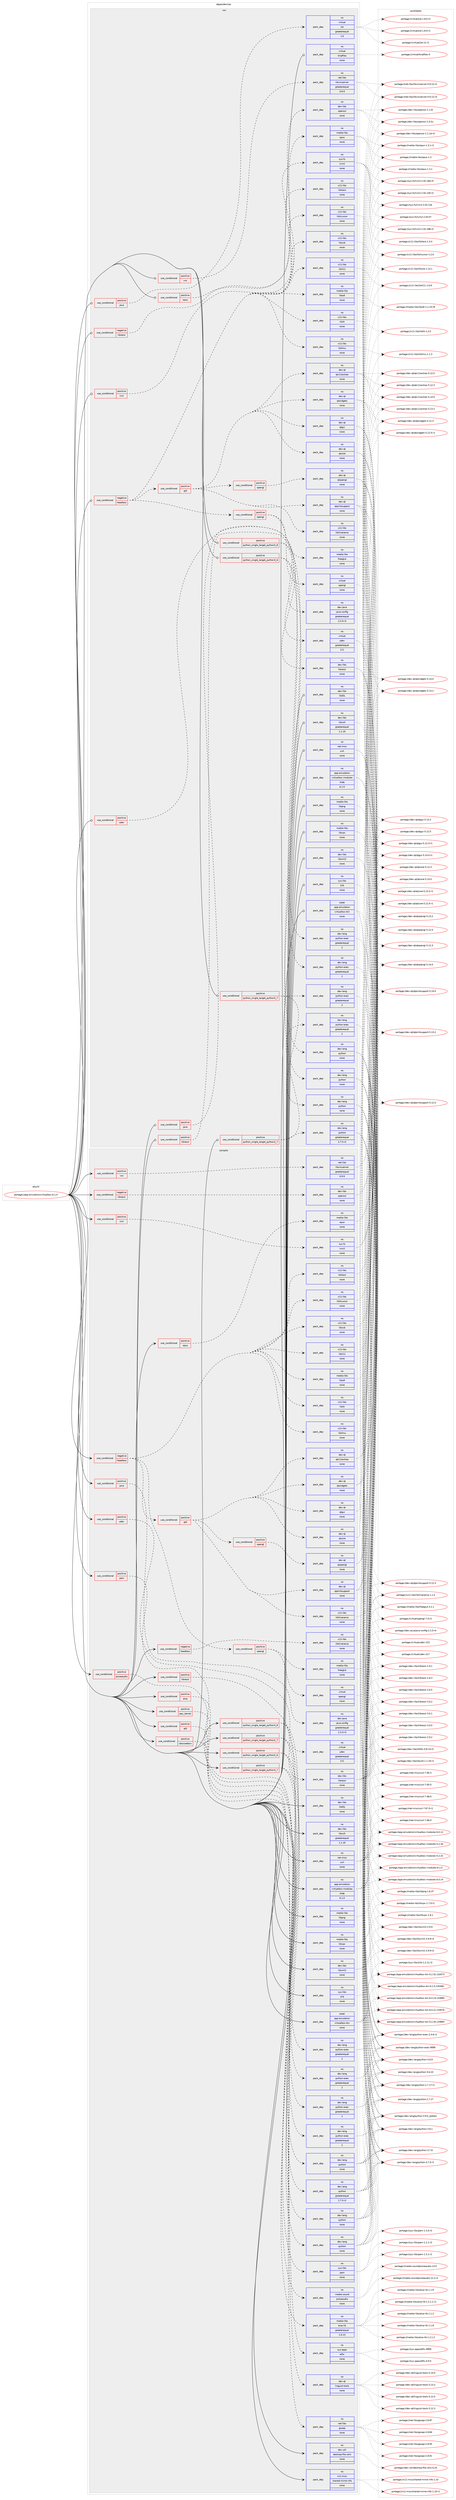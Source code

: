 digraph prolog {

# *************
# Graph options
# *************

newrank=true;
concentrate=true;
compound=true;
graph [rankdir=LR,fontname=Helvetica,fontsize=10,ranksep=1.5];#, ranksep=2.5, nodesep=0.2];
edge  [arrowhead=vee];
node  [fontname=Helvetica,fontsize=10];

# **********
# The ebuild
# **********

subgraph cluster_leftcol {
color=gray;
rank=same;
label=<<i>ebuild</i>>;
id [label="portage://app-emulation/virtualbox-6.1.0", color=red, width=4, href="../app-emulation/virtualbox-6.1.0.svg"];
}

# ****************
# The dependencies
# ****************

subgraph cluster_midcol {
color=gray;
label=<<i>dependencies</i>>;
subgraph cluster_compile {
fillcolor="#eeeeee";
style=filled;
label=<<i>compile</i>>;
subgraph cond146785 {
dependency624498 [label=<<TABLE BORDER="0" CELLBORDER="1" CELLSPACING="0" CELLPADDING="4"><TR><TD ROWSPAN="3" CELLPADDING="10">use_conditional</TD></TR><TR><TD>negative</TD></TR><TR><TD>headless</TD></TR></TABLE>>, shape=none, color=red];
subgraph pack469367 {
dependency624499 [label=<<TABLE BORDER="0" CELLBORDER="1" CELLSPACING="0" CELLPADDING="4" WIDTH="220"><TR><TD ROWSPAN="6" CELLPADDING="30">pack_dep</TD></TR><TR><TD WIDTH="110">no</TD></TR><TR><TD>media-libs</TD></TR><TR><TD>libsdl</TD></TR><TR><TD>none</TD></TR><TR><TD></TD></TR></TABLE>>, shape=none, color=blue];
}
dependency624498:e -> dependency624499:w [weight=20,style="dashed",arrowhead="vee"];
subgraph pack469368 {
dependency624500 [label=<<TABLE BORDER="0" CELLBORDER="1" CELLSPACING="0" CELLPADDING="4" WIDTH="220"><TR><TD ROWSPAN="6" CELLPADDING="30">pack_dep</TD></TR><TR><TD WIDTH="110">no</TD></TR><TR><TD>x11-libs</TD></TR><TR><TD>libX11</TD></TR><TR><TD>none</TD></TR><TR><TD></TD></TR></TABLE>>, shape=none, color=blue];
}
dependency624498:e -> dependency624500:w [weight=20,style="dashed",arrowhead="vee"];
subgraph pack469369 {
dependency624501 [label=<<TABLE BORDER="0" CELLBORDER="1" CELLSPACING="0" CELLPADDING="4" WIDTH="220"><TR><TD ROWSPAN="6" CELLPADDING="30">pack_dep</TD></TR><TR><TD WIDTH="110">no</TD></TR><TR><TD>x11-libs</TD></TR><TR><TD>libxcb</TD></TR><TR><TD>none</TD></TR><TR><TD></TD></TR></TABLE>>, shape=none, color=blue];
}
dependency624498:e -> dependency624501:w [weight=20,style="dashed",arrowhead="vee"];
subgraph pack469370 {
dependency624502 [label=<<TABLE BORDER="0" CELLBORDER="1" CELLSPACING="0" CELLPADDING="4" WIDTH="220"><TR><TD ROWSPAN="6" CELLPADDING="30">pack_dep</TD></TR><TR><TD WIDTH="110">no</TD></TR><TR><TD>x11-libs</TD></TR><TR><TD>libXcursor</TD></TR><TR><TD>none</TD></TR><TR><TD></TD></TR></TABLE>>, shape=none, color=blue];
}
dependency624498:e -> dependency624502:w [weight=20,style="dashed",arrowhead="vee"];
subgraph pack469371 {
dependency624503 [label=<<TABLE BORDER="0" CELLBORDER="1" CELLSPACING="0" CELLPADDING="4" WIDTH="220"><TR><TD ROWSPAN="6" CELLPADDING="30">pack_dep</TD></TR><TR><TD WIDTH="110">no</TD></TR><TR><TD>x11-libs</TD></TR><TR><TD>libXext</TD></TR><TR><TD>none</TD></TR><TR><TD></TD></TR></TABLE>>, shape=none, color=blue];
}
dependency624498:e -> dependency624503:w [weight=20,style="dashed",arrowhead="vee"];
subgraph pack469372 {
dependency624504 [label=<<TABLE BORDER="0" CELLBORDER="1" CELLSPACING="0" CELLPADDING="4" WIDTH="220"><TR><TD ROWSPAN="6" CELLPADDING="30">pack_dep</TD></TR><TR><TD WIDTH="110">no</TD></TR><TR><TD>x11-libs</TD></TR><TR><TD>libXmu</TD></TR><TR><TD>none</TD></TR><TR><TD></TD></TR></TABLE>>, shape=none, color=blue];
}
dependency624498:e -> dependency624504:w [weight=20,style="dashed",arrowhead="vee"];
subgraph pack469373 {
dependency624505 [label=<<TABLE BORDER="0" CELLBORDER="1" CELLSPACING="0" CELLPADDING="4" WIDTH="220"><TR><TD ROWSPAN="6" CELLPADDING="30">pack_dep</TD></TR><TR><TD WIDTH="110">no</TD></TR><TR><TD>x11-libs</TD></TR><TR><TD>libXt</TD></TR><TR><TD>none</TD></TR><TR><TD></TD></TR></TABLE>>, shape=none, color=blue];
}
dependency624498:e -> dependency624505:w [weight=20,style="dashed",arrowhead="vee"];
subgraph cond146786 {
dependency624506 [label=<<TABLE BORDER="0" CELLBORDER="1" CELLSPACING="0" CELLPADDING="4"><TR><TD ROWSPAN="3" CELLPADDING="10">use_conditional</TD></TR><TR><TD>positive</TD></TR><TR><TD>opengl</TD></TR></TABLE>>, shape=none, color=red];
subgraph pack469374 {
dependency624507 [label=<<TABLE BORDER="0" CELLBORDER="1" CELLSPACING="0" CELLPADDING="4" WIDTH="220"><TR><TD ROWSPAN="6" CELLPADDING="30">pack_dep</TD></TR><TR><TD WIDTH="110">no</TD></TR><TR><TD>virtual</TD></TR><TR><TD>opengl</TD></TR><TR><TD>none</TD></TR><TR><TD></TD></TR></TABLE>>, shape=none, color=blue];
}
dependency624506:e -> dependency624507:w [weight=20,style="dashed",arrowhead="vee"];
subgraph pack469375 {
dependency624508 [label=<<TABLE BORDER="0" CELLBORDER="1" CELLSPACING="0" CELLPADDING="4" WIDTH="220"><TR><TD ROWSPAN="6" CELLPADDING="30">pack_dep</TD></TR><TR><TD WIDTH="110">no</TD></TR><TR><TD>media-libs</TD></TR><TR><TD>freeglut</TD></TR><TR><TD>none</TD></TR><TR><TD></TD></TR></TABLE>>, shape=none, color=blue];
}
dependency624506:e -> dependency624508:w [weight=20,style="dashed",arrowhead="vee"];
}
dependency624498:e -> dependency624506:w [weight=20,style="dashed",arrowhead="vee"];
subgraph cond146787 {
dependency624509 [label=<<TABLE BORDER="0" CELLBORDER="1" CELLSPACING="0" CELLPADDING="4"><TR><TD ROWSPAN="3" CELLPADDING="10">use_conditional</TD></TR><TR><TD>positive</TD></TR><TR><TD>qt5</TD></TR></TABLE>>, shape=none, color=red];
subgraph pack469376 {
dependency624510 [label=<<TABLE BORDER="0" CELLBORDER="1" CELLSPACING="0" CELLPADDING="4" WIDTH="220"><TR><TD ROWSPAN="6" CELLPADDING="30">pack_dep</TD></TR><TR><TD WIDTH="110">no</TD></TR><TR><TD>dev-qt</TD></TR><TR><TD>qtcore</TD></TR><TR><TD>none</TD></TR><TR><TD></TD></TR></TABLE>>, shape=none, color=blue];
}
dependency624509:e -> dependency624510:w [weight=20,style="dashed",arrowhead="vee"];
subgraph pack469377 {
dependency624511 [label=<<TABLE BORDER="0" CELLBORDER="1" CELLSPACING="0" CELLPADDING="4" WIDTH="220"><TR><TD ROWSPAN="6" CELLPADDING="30">pack_dep</TD></TR><TR><TD WIDTH="110">no</TD></TR><TR><TD>dev-qt</TD></TR><TR><TD>qtgui</TD></TR><TR><TD>none</TD></TR><TR><TD></TD></TR></TABLE>>, shape=none, color=blue];
}
dependency624509:e -> dependency624511:w [weight=20,style="dashed",arrowhead="vee"];
subgraph pack469378 {
dependency624512 [label=<<TABLE BORDER="0" CELLBORDER="1" CELLSPACING="0" CELLPADDING="4" WIDTH="220"><TR><TD ROWSPAN="6" CELLPADDING="30">pack_dep</TD></TR><TR><TD WIDTH="110">no</TD></TR><TR><TD>dev-qt</TD></TR><TR><TD>qtprintsupport</TD></TR><TR><TD>none</TD></TR><TR><TD></TD></TR></TABLE>>, shape=none, color=blue];
}
dependency624509:e -> dependency624512:w [weight=20,style="dashed",arrowhead="vee"];
subgraph pack469379 {
dependency624513 [label=<<TABLE BORDER="0" CELLBORDER="1" CELLSPACING="0" CELLPADDING="4" WIDTH="220"><TR><TD ROWSPAN="6" CELLPADDING="30">pack_dep</TD></TR><TR><TD WIDTH="110">no</TD></TR><TR><TD>dev-qt</TD></TR><TR><TD>qtwidgets</TD></TR><TR><TD>none</TD></TR><TR><TD></TD></TR></TABLE>>, shape=none, color=blue];
}
dependency624509:e -> dependency624513:w [weight=20,style="dashed",arrowhead="vee"];
subgraph pack469380 {
dependency624514 [label=<<TABLE BORDER="0" CELLBORDER="1" CELLSPACING="0" CELLPADDING="4" WIDTH="220"><TR><TD ROWSPAN="6" CELLPADDING="30">pack_dep</TD></TR><TR><TD WIDTH="110">no</TD></TR><TR><TD>dev-qt</TD></TR><TR><TD>qtx11extras</TD></TR><TR><TD>none</TD></TR><TR><TD></TD></TR></TABLE>>, shape=none, color=blue];
}
dependency624509:e -> dependency624514:w [weight=20,style="dashed",arrowhead="vee"];
subgraph cond146788 {
dependency624515 [label=<<TABLE BORDER="0" CELLBORDER="1" CELLSPACING="0" CELLPADDING="4"><TR><TD ROWSPAN="3" CELLPADDING="10">use_conditional</TD></TR><TR><TD>positive</TD></TR><TR><TD>opengl</TD></TR></TABLE>>, shape=none, color=red];
subgraph pack469381 {
dependency624516 [label=<<TABLE BORDER="0" CELLBORDER="1" CELLSPACING="0" CELLPADDING="4" WIDTH="220"><TR><TD ROWSPAN="6" CELLPADDING="30">pack_dep</TD></TR><TR><TD WIDTH="110">no</TD></TR><TR><TD>dev-qt</TD></TR><TR><TD>qtopengl</TD></TR><TR><TD>none</TD></TR><TR><TD></TD></TR></TABLE>>, shape=none, color=blue];
}
dependency624515:e -> dependency624516:w [weight=20,style="dashed",arrowhead="vee"];
}
dependency624509:e -> dependency624515:w [weight=20,style="dashed",arrowhead="vee"];
subgraph pack469382 {
dependency624517 [label=<<TABLE BORDER="0" CELLBORDER="1" CELLSPACING="0" CELLPADDING="4" WIDTH="220"><TR><TD ROWSPAN="6" CELLPADDING="30">pack_dep</TD></TR><TR><TD WIDTH="110">no</TD></TR><TR><TD>x11-libs</TD></TR><TR><TD>libXinerama</TD></TR><TR><TD>none</TD></TR><TR><TD></TD></TR></TABLE>>, shape=none, color=blue];
}
dependency624509:e -> dependency624517:w [weight=20,style="dashed",arrowhead="vee"];
}
dependency624498:e -> dependency624509:w [weight=20,style="dashed",arrowhead="vee"];
}
id:e -> dependency624498:w [weight=20,style="solid",arrowhead="vee"];
subgraph cond146789 {
dependency624518 [label=<<TABLE BORDER="0" CELLBORDER="1" CELLSPACING="0" CELLPADDING="4"><TR><TD ROWSPAN="3" CELLPADDING="10">use_conditional</TD></TR><TR><TD>negative</TD></TR><TR><TD>headless</TD></TR></TABLE>>, shape=none, color=red];
subgraph pack469383 {
dependency624519 [label=<<TABLE BORDER="0" CELLBORDER="1" CELLSPACING="0" CELLPADDING="4" WIDTH="220"><TR><TD ROWSPAN="6" CELLPADDING="30">pack_dep</TD></TR><TR><TD WIDTH="110">no</TD></TR><TR><TD>x11-libs</TD></TR><TR><TD>libXinerama</TD></TR><TR><TD>none</TD></TR><TR><TD></TD></TR></TABLE>>, shape=none, color=blue];
}
dependency624518:e -> dependency624519:w [weight=20,style="dashed",arrowhead="vee"];
}
id:e -> dependency624518:w [weight=20,style="solid",arrowhead="vee"];
subgraph cond146790 {
dependency624520 [label=<<TABLE BORDER="0" CELLBORDER="1" CELLSPACING="0" CELLPADDING="4"><TR><TD ROWSPAN="3" CELLPADDING="10">use_conditional</TD></TR><TR><TD>negative</TD></TR><TR><TD>libressl</TD></TR></TABLE>>, shape=none, color=red];
subgraph pack469384 {
dependency624521 [label=<<TABLE BORDER="0" CELLBORDER="1" CELLSPACING="0" CELLPADDING="4" WIDTH="220"><TR><TD ROWSPAN="6" CELLPADDING="30">pack_dep</TD></TR><TR><TD WIDTH="110">no</TD></TR><TR><TD>dev-libs</TD></TR><TR><TD>openssl</TD></TR><TR><TD>none</TD></TR><TR><TD></TD></TR></TABLE>>, shape=none, color=blue];
}
dependency624520:e -> dependency624521:w [weight=20,style="dashed",arrowhead="vee"];
}
id:e -> dependency624520:w [weight=20,style="solid",arrowhead="vee"];
subgraph cond146791 {
dependency624522 [label=<<TABLE BORDER="0" CELLBORDER="1" CELLSPACING="0" CELLPADDING="4"><TR><TD ROWSPAN="3" CELLPADDING="10">use_conditional</TD></TR><TR><TD>positive</TD></TR><TR><TD>alsa</TD></TR></TABLE>>, shape=none, color=red];
subgraph pack469385 {
dependency624523 [label=<<TABLE BORDER="0" CELLBORDER="1" CELLSPACING="0" CELLPADDING="4" WIDTH="220"><TR><TD ROWSPAN="6" CELLPADDING="30">pack_dep</TD></TR><TR><TD WIDTH="110">no</TD></TR><TR><TD>media-libs</TD></TR><TR><TD>alsa-lib</TD></TR><TR><TD>greaterequal</TD></TR><TR><TD>1.0.13</TD></TR></TABLE>>, shape=none, color=blue];
}
dependency624522:e -> dependency624523:w [weight=20,style="dashed",arrowhead="vee"];
}
id:e -> dependency624522:w [weight=20,style="solid",arrowhead="vee"];
subgraph cond146792 {
dependency624524 [label=<<TABLE BORDER="0" CELLBORDER="1" CELLSPACING="0" CELLPADDING="4"><TR><TD ROWSPAN="3" CELLPADDING="10">use_conditional</TD></TR><TR><TD>positive</TD></TR><TR><TD>java</TD></TR></TABLE>>, shape=none, color=red];
subgraph pack469386 {
dependency624525 [label=<<TABLE BORDER="0" CELLBORDER="1" CELLSPACING="0" CELLPADDING="4" WIDTH="220"><TR><TD ROWSPAN="6" CELLPADDING="30">pack_dep</TD></TR><TR><TD WIDTH="110">no</TD></TR><TR><TD>dev-java</TD></TR><TR><TD>java-config</TD></TR><TR><TD>greaterequal</TD></TR><TR><TD>2.2.0-r3</TD></TR></TABLE>>, shape=none, color=blue];
}
dependency624524:e -> dependency624525:w [weight=20,style="dashed",arrowhead="vee"];
}
id:e -> dependency624524:w [weight=20,style="solid",arrowhead="vee"];
subgraph cond146793 {
dependency624526 [label=<<TABLE BORDER="0" CELLBORDER="1" CELLSPACING="0" CELLPADDING="4"><TR><TD ROWSPAN="3" CELLPADDING="10">use_conditional</TD></TR><TR><TD>positive</TD></TR><TR><TD>libressl</TD></TR></TABLE>>, shape=none, color=red];
subgraph pack469387 {
dependency624527 [label=<<TABLE BORDER="0" CELLBORDER="1" CELLSPACING="0" CELLPADDING="4" WIDTH="220"><TR><TD ROWSPAN="6" CELLPADDING="30">pack_dep</TD></TR><TR><TD WIDTH="110">no</TD></TR><TR><TD>dev-libs</TD></TR><TR><TD>libressl</TD></TR><TR><TD>none</TD></TR><TR><TD></TD></TR></TABLE>>, shape=none, color=blue];
}
dependency624526:e -> dependency624527:w [weight=20,style="dashed",arrowhead="vee"];
}
id:e -> dependency624526:w [weight=20,style="solid",arrowhead="vee"];
subgraph cond146794 {
dependency624528 [label=<<TABLE BORDER="0" CELLBORDER="1" CELLSPACING="0" CELLPADDING="4"><TR><TD ROWSPAN="3" CELLPADDING="10">use_conditional</TD></TR><TR><TD>positive</TD></TR><TR><TD>lvm</TD></TR></TABLE>>, shape=none, color=red];
subgraph pack469388 {
dependency624529 [label=<<TABLE BORDER="0" CELLBORDER="1" CELLSPACING="0" CELLPADDING="4" WIDTH="220"><TR><TD ROWSPAN="6" CELLPADDING="30">pack_dep</TD></TR><TR><TD WIDTH="110">no</TD></TR><TR><TD>sys-fs</TD></TR><TR><TD>lvm2</TD></TR><TR><TD>none</TD></TR><TR><TD></TD></TR></TABLE>>, shape=none, color=blue];
}
dependency624528:e -> dependency624529:w [weight=20,style="dashed",arrowhead="vee"];
}
id:e -> dependency624528:w [weight=20,style="solid",arrowhead="vee"];
subgraph cond146795 {
dependency624530 [label=<<TABLE BORDER="0" CELLBORDER="1" CELLSPACING="0" CELLPADDING="4"><TR><TD ROWSPAN="3" CELLPADDING="10">use_conditional</TD></TR><TR><TD>positive</TD></TR><TR><TD>opus</TD></TR></TABLE>>, shape=none, color=red];
subgraph pack469389 {
dependency624531 [label=<<TABLE BORDER="0" CELLBORDER="1" CELLSPACING="0" CELLPADDING="4" WIDTH="220"><TR><TD ROWSPAN="6" CELLPADDING="30">pack_dep</TD></TR><TR><TD WIDTH="110">no</TD></TR><TR><TD>media-libs</TD></TR><TR><TD>opus</TD></TR><TR><TD>none</TD></TR><TR><TD></TD></TR></TABLE>>, shape=none, color=blue];
}
dependency624530:e -> dependency624531:w [weight=20,style="dashed",arrowhead="vee"];
}
id:e -> dependency624530:w [weight=20,style="solid",arrowhead="vee"];
subgraph cond146796 {
dependency624532 [label=<<TABLE BORDER="0" CELLBORDER="1" CELLSPACING="0" CELLPADDING="4"><TR><TD ROWSPAN="3" CELLPADDING="10">use_conditional</TD></TR><TR><TD>positive</TD></TR><TR><TD>pam</TD></TR></TABLE>>, shape=none, color=red];
subgraph pack469390 {
dependency624533 [label=<<TABLE BORDER="0" CELLBORDER="1" CELLSPACING="0" CELLPADDING="4" WIDTH="220"><TR><TD ROWSPAN="6" CELLPADDING="30">pack_dep</TD></TR><TR><TD WIDTH="110">no</TD></TR><TR><TD>sys-libs</TD></TR><TR><TD>pam</TD></TR><TR><TD>none</TD></TR><TR><TD></TD></TR></TABLE>>, shape=none, color=blue];
}
dependency624532:e -> dependency624533:w [weight=20,style="dashed",arrowhead="vee"];
}
id:e -> dependency624532:w [weight=20,style="solid",arrowhead="vee"];
subgraph cond146797 {
dependency624534 [label=<<TABLE BORDER="0" CELLBORDER="1" CELLSPACING="0" CELLPADDING="4"><TR><TD ROWSPAN="3" CELLPADDING="10">use_conditional</TD></TR><TR><TD>positive</TD></TR><TR><TD>pax_kernel</TD></TR></TABLE>>, shape=none, color=red];
subgraph pack469391 {
dependency624535 [label=<<TABLE BORDER="0" CELLBORDER="1" CELLSPACING="0" CELLPADDING="4" WIDTH="220"><TR><TD ROWSPAN="6" CELLPADDING="30">pack_dep</TD></TR><TR><TD WIDTH="110">no</TD></TR><TR><TD>sys-apps</TD></TR><TR><TD>elfix</TD></TR><TR><TD>none</TD></TR><TR><TD></TD></TR></TABLE>>, shape=none, color=blue];
}
dependency624534:e -> dependency624535:w [weight=20,style="dashed",arrowhead="vee"];
}
id:e -> dependency624534:w [weight=20,style="solid",arrowhead="vee"];
subgraph cond146798 {
dependency624536 [label=<<TABLE BORDER="0" CELLBORDER="1" CELLSPACING="0" CELLPADDING="4"><TR><TD ROWSPAN="3" CELLPADDING="10">use_conditional</TD></TR><TR><TD>positive</TD></TR><TR><TD>pulseaudio</TD></TR></TABLE>>, shape=none, color=red];
subgraph pack469392 {
dependency624537 [label=<<TABLE BORDER="0" CELLBORDER="1" CELLSPACING="0" CELLPADDING="4" WIDTH="220"><TR><TD ROWSPAN="6" CELLPADDING="30">pack_dep</TD></TR><TR><TD WIDTH="110">no</TD></TR><TR><TD>media-sound</TD></TR><TR><TD>pulseaudio</TD></TR><TR><TD>none</TD></TR><TR><TD></TD></TR></TABLE>>, shape=none, color=blue];
}
dependency624536:e -> dependency624537:w [weight=20,style="dashed",arrowhead="vee"];
}
id:e -> dependency624536:w [weight=20,style="solid",arrowhead="vee"];
subgraph cond146799 {
dependency624538 [label=<<TABLE BORDER="0" CELLBORDER="1" CELLSPACING="0" CELLPADDING="4"><TR><TD ROWSPAN="3" CELLPADDING="10">use_conditional</TD></TR><TR><TD>positive</TD></TR><TR><TD>python_single_target_python2_7</TD></TR></TABLE>>, shape=none, color=red];
subgraph pack469393 {
dependency624539 [label=<<TABLE BORDER="0" CELLBORDER="1" CELLSPACING="0" CELLPADDING="4" WIDTH="220"><TR><TD ROWSPAN="6" CELLPADDING="30">pack_dep</TD></TR><TR><TD WIDTH="110">no</TD></TR><TR><TD>dev-lang</TD></TR><TR><TD>python</TD></TR><TR><TD>greaterequal</TD></TR><TR><TD>2.7.5-r2</TD></TR></TABLE>>, shape=none, color=blue];
}
dependency624538:e -> dependency624539:w [weight=20,style="dashed",arrowhead="vee"];
subgraph pack469394 {
dependency624540 [label=<<TABLE BORDER="0" CELLBORDER="1" CELLSPACING="0" CELLPADDING="4" WIDTH="220"><TR><TD ROWSPAN="6" CELLPADDING="30">pack_dep</TD></TR><TR><TD WIDTH="110">no</TD></TR><TR><TD>dev-lang</TD></TR><TR><TD>python-exec</TD></TR><TR><TD>greaterequal</TD></TR><TR><TD>2</TD></TR></TABLE>>, shape=none, color=blue];
}
dependency624538:e -> dependency624540:w [weight=20,style="dashed",arrowhead="vee"];
}
id:e -> dependency624538:w [weight=20,style="solid",arrowhead="vee"];
subgraph cond146800 {
dependency624541 [label=<<TABLE BORDER="0" CELLBORDER="1" CELLSPACING="0" CELLPADDING="4"><TR><TD ROWSPAN="3" CELLPADDING="10">use_conditional</TD></TR><TR><TD>positive</TD></TR><TR><TD>python_single_target_python3_6</TD></TR></TABLE>>, shape=none, color=red];
subgraph pack469395 {
dependency624542 [label=<<TABLE BORDER="0" CELLBORDER="1" CELLSPACING="0" CELLPADDING="4" WIDTH="220"><TR><TD ROWSPAN="6" CELLPADDING="30">pack_dep</TD></TR><TR><TD WIDTH="110">no</TD></TR><TR><TD>dev-lang</TD></TR><TR><TD>python</TD></TR><TR><TD>none</TD></TR><TR><TD></TD></TR></TABLE>>, shape=none, color=blue];
}
dependency624541:e -> dependency624542:w [weight=20,style="dashed",arrowhead="vee"];
subgraph pack469396 {
dependency624543 [label=<<TABLE BORDER="0" CELLBORDER="1" CELLSPACING="0" CELLPADDING="4" WIDTH="220"><TR><TD ROWSPAN="6" CELLPADDING="30">pack_dep</TD></TR><TR><TD WIDTH="110">no</TD></TR><TR><TD>dev-lang</TD></TR><TR><TD>python-exec</TD></TR><TR><TD>greaterequal</TD></TR><TR><TD>2</TD></TR></TABLE>>, shape=none, color=blue];
}
dependency624541:e -> dependency624543:w [weight=20,style="dashed",arrowhead="vee"];
}
id:e -> dependency624541:w [weight=20,style="solid",arrowhead="vee"];
subgraph cond146801 {
dependency624544 [label=<<TABLE BORDER="0" CELLBORDER="1" CELLSPACING="0" CELLPADDING="4"><TR><TD ROWSPAN="3" CELLPADDING="10">use_conditional</TD></TR><TR><TD>positive</TD></TR><TR><TD>python_single_target_python3_7</TD></TR></TABLE>>, shape=none, color=red];
subgraph pack469397 {
dependency624545 [label=<<TABLE BORDER="0" CELLBORDER="1" CELLSPACING="0" CELLPADDING="4" WIDTH="220"><TR><TD ROWSPAN="6" CELLPADDING="30">pack_dep</TD></TR><TR><TD WIDTH="110">no</TD></TR><TR><TD>dev-lang</TD></TR><TR><TD>python</TD></TR><TR><TD>none</TD></TR><TR><TD></TD></TR></TABLE>>, shape=none, color=blue];
}
dependency624544:e -> dependency624545:w [weight=20,style="dashed",arrowhead="vee"];
subgraph pack469398 {
dependency624546 [label=<<TABLE BORDER="0" CELLBORDER="1" CELLSPACING="0" CELLPADDING="4" WIDTH="220"><TR><TD ROWSPAN="6" CELLPADDING="30">pack_dep</TD></TR><TR><TD WIDTH="110">no</TD></TR><TR><TD>dev-lang</TD></TR><TR><TD>python-exec</TD></TR><TR><TD>greaterequal</TD></TR><TR><TD>2</TD></TR></TABLE>>, shape=none, color=blue];
}
dependency624544:e -> dependency624546:w [weight=20,style="dashed",arrowhead="vee"];
}
id:e -> dependency624544:w [weight=20,style="solid",arrowhead="vee"];
subgraph cond146802 {
dependency624547 [label=<<TABLE BORDER="0" CELLBORDER="1" CELLSPACING="0" CELLPADDING="4"><TR><TD ROWSPAN="3" CELLPADDING="10">use_conditional</TD></TR><TR><TD>positive</TD></TR><TR><TD>python_single_target_python3_8</TD></TR></TABLE>>, shape=none, color=red];
subgraph pack469399 {
dependency624548 [label=<<TABLE BORDER="0" CELLBORDER="1" CELLSPACING="0" CELLPADDING="4" WIDTH="220"><TR><TD ROWSPAN="6" CELLPADDING="30">pack_dep</TD></TR><TR><TD WIDTH="110">no</TD></TR><TR><TD>dev-lang</TD></TR><TR><TD>python</TD></TR><TR><TD>none</TD></TR><TR><TD></TD></TR></TABLE>>, shape=none, color=blue];
}
dependency624547:e -> dependency624548:w [weight=20,style="dashed",arrowhead="vee"];
subgraph pack469400 {
dependency624549 [label=<<TABLE BORDER="0" CELLBORDER="1" CELLSPACING="0" CELLPADDING="4" WIDTH="220"><TR><TD ROWSPAN="6" CELLPADDING="30">pack_dep</TD></TR><TR><TD WIDTH="110">no</TD></TR><TR><TD>dev-lang</TD></TR><TR><TD>python-exec</TD></TR><TR><TD>greaterequal</TD></TR><TR><TD>2</TD></TR></TABLE>>, shape=none, color=blue];
}
dependency624547:e -> dependency624549:w [weight=20,style="dashed",arrowhead="vee"];
}
id:e -> dependency624547:w [weight=20,style="solid",arrowhead="vee"];
subgraph cond146803 {
dependency624550 [label=<<TABLE BORDER="0" CELLBORDER="1" CELLSPACING="0" CELLPADDING="4"><TR><TD ROWSPAN="3" CELLPADDING="10">use_conditional</TD></TR><TR><TD>positive</TD></TR><TR><TD>qt5</TD></TR></TABLE>>, shape=none, color=red];
subgraph pack469401 {
dependency624551 [label=<<TABLE BORDER="0" CELLBORDER="1" CELLSPACING="0" CELLPADDING="4" WIDTH="220"><TR><TD ROWSPAN="6" CELLPADDING="30">pack_dep</TD></TR><TR><TD WIDTH="110">no</TD></TR><TR><TD>dev-qt</TD></TR><TR><TD>linguist-tools</TD></TR><TR><TD>none</TD></TR><TR><TD></TD></TR></TABLE>>, shape=none, color=blue];
}
dependency624550:e -> dependency624551:w [weight=20,style="dashed",arrowhead="vee"];
}
id:e -> dependency624550:w [weight=20,style="solid",arrowhead="vee"];
subgraph cond146804 {
dependency624552 [label=<<TABLE BORDER="0" CELLBORDER="1" CELLSPACING="0" CELLPADDING="4"><TR><TD ROWSPAN="3" CELLPADDING="10">use_conditional</TD></TR><TR><TD>positive</TD></TR><TR><TD>udev</TD></TR></TABLE>>, shape=none, color=red];
subgraph pack469402 {
dependency624553 [label=<<TABLE BORDER="0" CELLBORDER="1" CELLSPACING="0" CELLPADDING="4" WIDTH="220"><TR><TD ROWSPAN="6" CELLPADDING="30">pack_dep</TD></TR><TR><TD WIDTH="110">no</TD></TR><TR><TD>virtual</TD></TR><TR><TD>udev</TD></TR><TR><TD>greaterequal</TD></TR><TR><TD>171</TD></TR></TABLE>>, shape=none, color=blue];
}
dependency624552:e -> dependency624553:w [weight=20,style="dashed",arrowhead="vee"];
}
id:e -> dependency624552:w [weight=20,style="solid",arrowhead="vee"];
subgraph cond146805 {
dependency624554 [label=<<TABLE BORDER="0" CELLBORDER="1" CELLSPACING="0" CELLPADDING="4"><TR><TD ROWSPAN="3" CELLPADDING="10">use_conditional</TD></TR><TR><TD>positive</TD></TR><TR><TD>vboxwebsrv</TD></TR></TABLE>>, shape=none, color=red];
subgraph pack469403 {
dependency624555 [label=<<TABLE BORDER="0" CELLBORDER="1" CELLSPACING="0" CELLPADDING="4" WIDTH="220"><TR><TD ROWSPAN="6" CELLPADDING="30">pack_dep</TD></TR><TR><TD WIDTH="110">no</TD></TR><TR><TD>net-libs</TD></TR><TR><TD>gsoap</TD></TR><TR><TD>none</TD></TR><TR><TD></TD></TR></TABLE>>, shape=none, color=blue];
}
dependency624554:e -> dependency624555:w [weight=20,style="dashed",arrowhead="vee"];
}
id:e -> dependency624554:w [weight=20,style="solid",arrowhead="vee"];
subgraph cond146806 {
dependency624556 [label=<<TABLE BORDER="0" CELLBORDER="1" CELLSPACING="0" CELLPADDING="4"><TR><TD ROWSPAN="3" CELLPADDING="10">use_conditional</TD></TR><TR><TD>positive</TD></TR><TR><TD>vnc</TD></TR></TABLE>>, shape=none, color=red];
subgraph pack469404 {
dependency624557 [label=<<TABLE BORDER="0" CELLBORDER="1" CELLSPACING="0" CELLPADDING="4" WIDTH="220"><TR><TD ROWSPAN="6" CELLPADDING="30">pack_dep</TD></TR><TR><TD WIDTH="110">no</TD></TR><TR><TD>net-libs</TD></TR><TR><TD>libvncserver</TD></TR><TR><TD>greaterequal</TD></TR><TR><TD>0.9.9</TD></TR></TABLE>>, shape=none, color=blue];
}
dependency624556:e -> dependency624557:w [weight=20,style="dashed",arrowhead="vee"];
}
id:e -> dependency624556:w [weight=20,style="solid",arrowhead="vee"];
subgraph pack469405 {
dependency624558 [label=<<TABLE BORDER="0" CELLBORDER="1" CELLSPACING="0" CELLPADDING="4" WIDTH="220"><TR><TD ROWSPAN="6" CELLPADDING="30">pack_dep</TD></TR><TR><TD WIDTH="110">no</TD></TR><TR><TD>app-emulation</TD></TR><TR><TD>virtualbox-modules</TD></TR><TR><TD>tilde</TD></TR><TR><TD>6.1.0</TD></TR></TABLE>>, shape=none, color=blue];
}
id:e -> dependency624558:w [weight=20,style="solid",arrowhead="vee"];
subgraph pack469406 {
dependency624559 [label=<<TABLE BORDER="0" CELLBORDER="1" CELLSPACING="0" CELLPADDING="4" WIDTH="220"><TR><TD ROWSPAN="6" CELLPADDING="30">pack_dep</TD></TR><TR><TD WIDTH="110">no</TD></TR><TR><TD>dev-libs</TD></TR><TR><TD>libIDL</TD></TR><TR><TD>none</TD></TR><TR><TD></TD></TR></TABLE>>, shape=none, color=blue];
}
id:e -> dependency624559:w [weight=20,style="solid",arrowhead="vee"];
subgraph pack469407 {
dependency624560 [label=<<TABLE BORDER="0" CELLBORDER="1" CELLSPACING="0" CELLPADDING="4" WIDTH="220"><TR><TD ROWSPAN="6" CELLPADDING="30">pack_dep</TD></TR><TR><TD WIDTH="110">no</TD></TR><TR><TD>dev-libs</TD></TR><TR><TD>libxml2</TD></TR><TR><TD>none</TD></TR><TR><TD></TD></TR></TABLE>>, shape=none, color=blue];
}
id:e -> dependency624560:w [weight=20,style="solid",arrowhead="vee"];
subgraph pack469408 {
dependency624561 [label=<<TABLE BORDER="0" CELLBORDER="1" CELLSPACING="0" CELLPADDING="4" WIDTH="220"><TR><TD ROWSPAN="6" CELLPADDING="30">pack_dep</TD></TR><TR><TD WIDTH="110">no</TD></TR><TR><TD>dev-libs</TD></TR><TR><TD>libxslt</TD></TR><TR><TD>greaterequal</TD></TR><TR><TD>1.1.19</TD></TR></TABLE>>, shape=none, color=blue];
}
id:e -> dependency624561:w [weight=20,style="solid",arrowhead="vee"];
subgraph pack469409 {
dependency624562 [label=<<TABLE BORDER="0" CELLBORDER="1" CELLSPACING="0" CELLPADDING="4" WIDTH="220"><TR><TD ROWSPAN="6" CELLPADDING="30">pack_dep</TD></TR><TR><TD WIDTH="110">no</TD></TR><TR><TD>dev-util</TD></TR><TR><TD>desktop-file-utils</TD></TR><TR><TD>none</TD></TR><TR><TD></TD></TR></TABLE>>, shape=none, color=blue];
}
id:e -> dependency624562:w [weight=20,style="solid",arrowhead="vee"];
subgraph pack469410 {
dependency624563 [label=<<TABLE BORDER="0" CELLBORDER="1" CELLSPACING="0" CELLPADDING="4" WIDTH="220"><TR><TD ROWSPAN="6" CELLPADDING="30">pack_dep</TD></TR><TR><TD WIDTH="110">no</TD></TR><TR><TD>media-libs</TD></TR><TR><TD>libpng</TD></TR><TR><TD>none</TD></TR><TR><TD></TD></TR></TABLE>>, shape=none, color=blue];
}
id:e -> dependency624563:w [weight=20,style="solid",arrowhead="vee"];
subgraph pack469411 {
dependency624564 [label=<<TABLE BORDER="0" CELLBORDER="1" CELLSPACING="0" CELLPADDING="4" WIDTH="220"><TR><TD ROWSPAN="6" CELLPADDING="30">pack_dep</TD></TR><TR><TD WIDTH="110">no</TD></TR><TR><TD>media-libs</TD></TR><TR><TD>libvpx</TD></TR><TR><TD>none</TD></TR><TR><TD></TD></TR></TABLE>>, shape=none, color=blue];
}
id:e -> dependency624564:w [weight=20,style="solid",arrowhead="vee"];
subgraph pack469412 {
dependency624565 [label=<<TABLE BORDER="0" CELLBORDER="1" CELLSPACING="0" CELLPADDING="4" WIDTH="220"><TR><TD ROWSPAN="6" CELLPADDING="30">pack_dep</TD></TR><TR><TD WIDTH="110">no</TD></TR><TR><TD>net-misc</TD></TR><TR><TD>curl</TD></TR><TR><TD>none</TD></TR><TR><TD></TD></TR></TABLE>>, shape=none, color=blue];
}
id:e -> dependency624565:w [weight=20,style="solid",arrowhead="vee"];
subgraph pack469413 {
dependency624566 [label=<<TABLE BORDER="0" CELLBORDER="1" CELLSPACING="0" CELLPADDING="4" WIDTH="220"><TR><TD ROWSPAN="6" CELLPADDING="30">pack_dep</TD></TR><TR><TD WIDTH="110">no</TD></TR><TR><TD>sys-libs</TD></TR><TR><TD>zlib</TD></TR><TR><TD>none</TD></TR><TR><TD></TD></TR></TABLE>>, shape=none, color=blue];
}
id:e -> dependency624566:w [weight=20,style="solid",arrowhead="vee"];
subgraph pack469414 {
dependency624567 [label=<<TABLE BORDER="0" CELLBORDER="1" CELLSPACING="0" CELLPADDING="4" WIDTH="220"><TR><TD ROWSPAN="6" CELLPADDING="30">pack_dep</TD></TR><TR><TD WIDTH="110">no</TD></TR><TR><TD>x11-misc</TD></TR><TR><TD>shared-mime-info</TD></TR><TR><TD>none</TD></TR><TR><TD></TD></TR></TABLE>>, shape=none, color=blue];
}
id:e -> dependency624567:w [weight=20,style="solid",arrowhead="vee"];
subgraph pack469415 {
dependency624568 [label=<<TABLE BORDER="0" CELLBORDER="1" CELLSPACING="0" CELLPADDING="4" WIDTH="220"><TR><TD ROWSPAN="6" CELLPADDING="30">pack_dep</TD></TR><TR><TD WIDTH="110">weak</TD></TR><TR><TD>app-emulation</TD></TR><TR><TD>virtualbox-bin</TD></TR><TR><TD>none</TD></TR><TR><TD></TD></TR></TABLE>>, shape=none, color=blue];
}
id:e -> dependency624568:w [weight=20,style="solid",arrowhead="vee"];
}
subgraph cluster_compileandrun {
fillcolor="#eeeeee";
style=filled;
label=<<i>compile and run</i>>;
}
subgraph cluster_run {
fillcolor="#eeeeee";
style=filled;
label=<<i>run</i>>;
subgraph cond146807 {
dependency624569 [label=<<TABLE BORDER="0" CELLBORDER="1" CELLSPACING="0" CELLPADDING="4"><TR><TD ROWSPAN="3" CELLPADDING="10">use_conditional</TD></TR><TR><TD>negative</TD></TR><TR><TD>headless</TD></TR></TABLE>>, shape=none, color=red];
subgraph pack469416 {
dependency624570 [label=<<TABLE BORDER="0" CELLBORDER="1" CELLSPACING="0" CELLPADDING="4" WIDTH="220"><TR><TD ROWSPAN="6" CELLPADDING="30">pack_dep</TD></TR><TR><TD WIDTH="110">no</TD></TR><TR><TD>media-libs</TD></TR><TR><TD>libsdl</TD></TR><TR><TD>none</TD></TR><TR><TD></TD></TR></TABLE>>, shape=none, color=blue];
}
dependency624569:e -> dependency624570:w [weight=20,style="dashed",arrowhead="vee"];
subgraph pack469417 {
dependency624571 [label=<<TABLE BORDER="0" CELLBORDER="1" CELLSPACING="0" CELLPADDING="4" WIDTH="220"><TR><TD ROWSPAN="6" CELLPADDING="30">pack_dep</TD></TR><TR><TD WIDTH="110">no</TD></TR><TR><TD>x11-libs</TD></TR><TR><TD>libX11</TD></TR><TR><TD>none</TD></TR><TR><TD></TD></TR></TABLE>>, shape=none, color=blue];
}
dependency624569:e -> dependency624571:w [weight=20,style="dashed",arrowhead="vee"];
subgraph pack469418 {
dependency624572 [label=<<TABLE BORDER="0" CELLBORDER="1" CELLSPACING="0" CELLPADDING="4" WIDTH="220"><TR><TD ROWSPAN="6" CELLPADDING="30">pack_dep</TD></TR><TR><TD WIDTH="110">no</TD></TR><TR><TD>x11-libs</TD></TR><TR><TD>libxcb</TD></TR><TR><TD>none</TD></TR><TR><TD></TD></TR></TABLE>>, shape=none, color=blue];
}
dependency624569:e -> dependency624572:w [weight=20,style="dashed",arrowhead="vee"];
subgraph pack469419 {
dependency624573 [label=<<TABLE BORDER="0" CELLBORDER="1" CELLSPACING="0" CELLPADDING="4" WIDTH="220"><TR><TD ROWSPAN="6" CELLPADDING="30">pack_dep</TD></TR><TR><TD WIDTH="110">no</TD></TR><TR><TD>x11-libs</TD></TR><TR><TD>libXcursor</TD></TR><TR><TD>none</TD></TR><TR><TD></TD></TR></TABLE>>, shape=none, color=blue];
}
dependency624569:e -> dependency624573:w [weight=20,style="dashed",arrowhead="vee"];
subgraph pack469420 {
dependency624574 [label=<<TABLE BORDER="0" CELLBORDER="1" CELLSPACING="0" CELLPADDING="4" WIDTH="220"><TR><TD ROWSPAN="6" CELLPADDING="30">pack_dep</TD></TR><TR><TD WIDTH="110">no</TD></TR><TR><TD>x11-libs</TD></TR><TR><TD>libXext</TD></TR><TR><TD>none</TD></TR><TR><TD></TD></TR></TABLE>>, shape=none, color=blue];
}
dependency624569:e -> dependency624574:w [weight=20,style="dashed",arrowhead="vee"];
subgraph pack469421 {
dependency624575 [label=<<TABLE BORDER="0" CELLBORDER="1" CELLSPACING="0" CELLPADDING="4" WIDTH="220"><TR><TD ROWSPAN="6" CELLPADDING="30">pack_dep</TD></TR><TR><TD WIDTH="110">no</TD></TR><TR><TD>x11-libs</TD></TR><TR><TD>libXmu</TD></TR><TR><TD>none</TD></TR><TR><TD></TD></TR></TABLE>>, shape=none, color=blue];
}
dependency624569:e -> dependency624575:w [weight=20,style="dashed",arrowhead="vee"];
subgraph pack469422 {
dependency624576 [label=<<TABLE BORDER="0" CELLBORDER="1" CELLSPACING="0" CELLPADDING="4" WIDTH="220"><TR><TD ROWSPAN="6" CELLPADDING="30">pack_dep</TD></TR><TR><TD WIDTH="110">no</TD></TR><TR><TD>x11-libs</TD></TR><TR><TD>libXt</TD></TR><TR><TD>none</TD></TR><TR><TD></TD></TR></TABLE>>, shape=none, color=blue];
}
dependency624569:e -> dependency624576:w [weight=20,style="dashed",arrowhead="vee"];
subgraph cond146808 {
dependency624577 [label=<<TABLE BORDER="0" CELLBORDER="1" CELLSPACING="0" CELLPADDING="4"><TR><TD ROWSPAN="3" CELLPADDING="10">use_conditional</TD></TR><TR><TD>positive</TD></TR><TR><TD>opengl</TD></TR></TABLE>>, shape=none, color=red];
subgraph pack469423 {
dependency624578 [label=<<TABLE BORDER="0" CELLBORDER="1" CELLSPACING="0" CELLPADDING="4" WIDTH="220"><TR><TD ROWSPAN="6" CELLPADDING="30">pack_dep</TD></TR><TR><TD WIDTH="110">no</TD></TR><TR><TD>virtual</TD></TR><TR><TD>opengl</TD></TR><TR><TD>none</TD></TR><TR><TD></TD></TR></TABLE>>, shape=none, color=blue];
}
dependency624577:e -> dependency624578:w [weight=20,style="dashed",arrowhead="vee"];
subgraph pack469424 {
dependency624579 [label=<<TABLE BORDER="0" CELLBORDER="1" CELLSPACING="0" CELLPADDING="4" WIDTH="220"><TR><TD ROWSPAN="6" CELLPADDING="30">pack_dep</TD></TR><TR><TD WIDTH="110">no</TD></TR><TR><TD>media-libs</TD></TR><TR><TD>freeglut</TD></TR><TR><TD>none</TD></TR><TR><TD></TD></TR></TABLE>>, shape=none, color=blue];
}
dependency624577:e -> dependency624579:w [weight=20,style="dashed",arrowhead="vee"];
}
dependency624569:e -> dependency624577:w [weight=20,style="dashed",arrowhead="vee"];
subgraph cond146809 {
dependency624580 [label=<<TABLE BORDER="0" CELLBORDER="1" CELLSPACING="0" CELLPADDING="4"><TR><TD ROWSPAN="3" CELLPADDING="10">use_conditional</TD></TR><TR><TD>positive</TD></TR><TR><TD>qt5</TD></TR></TABLE>>, shape=none, color=red];
subgraph pack469425 {
dependency624581 [label=<<TABLE BORDER="0" CELLBORDER="1" CELLSPACING="0" CELLPADDING="4" WIDTH="220"><TR><TD ROWSPAN="6" CELLPADDING="30">pack_dep</TD></TR><TR><TD WIDTH="110">no</TD></TR><TR><TD>dev-qt</TD></TR><TR><TD>qtcore</TD></TR><TR><TD>none</TD></TR><TR><TD></TD></TR></TABLE>>, shape=none, color=blue];
}
dependency624580:e -> dependency624581:w [weight=20,style="dashed",arrowhead="vee"];
subgraph pack469426 {
dependency624582 [label=<<TABLE BORDER="0" CELLBORDER="1" CELLSPACING="0" CELLPADDING="4" WIDTH="220"><TR><TD ROWSPAN="6" CELLPADDING="30">pack_dep</TD></TR><TR><TD WIDTH="110">no</TD></TR><TR><TD>dev-qt</TD></TR><TR><TD>qtgui</TD></TR><TR><TD>none</TD></TR><TR><TD></TD></TR></TABLE>>, shape=none, color=blue];
}
dependency624580:e -> dependency624582:w [weight=20,style="dashed",arrowhead="vee"];
subgraph pack469427 {
dependency624583 [label=<<TABLE BORDER="0" CELLBORDER="1" CELLSPACING="0" CELLPADDING="4" WIDTH="220"><TR><TD ROWSPAN="6" CELLPADDING="30">pack_dep</TD></TR><TR><TD WIDTH="110">no</TD></TR><TR><TD>dev-qt</TD></TR><TR><TD>qtprintsupport</TD></TR><TR><TD>none</TD></TR><TR><TD></TD></TR></TABLE>>, shape=none, color=blue];
}
dependency624580:e -> dependency624583:w [weight=20,style="dashed",arrowhead="vee"];
subgraph pack469428 {
dependency624584 [label=<<TABLE BORDER="0" CELLBORDER="1" CELLSPACING="0" CELLPADDING="4" WIDTH="220"><TR><TD ROWSPAN="6" CELLPADDING="30">pack_dep</TD></TR><TR><TD WIDTH="110">no</TD></TR><TR><TD>dev-qt</TD></TR><TR><TD>qtwidgets</TD></TR><TR><TD>none</TD></TR><TR><TD></TD></TR></TABLE>>, shape=none, color=blue];
}
dependency624580:e -> dependency624584:w [weight=20,style="dashed",arrowhead="vee"];
subgraph pack469429 {
dependency624585 [label=<<TABLE BORDER="0" CELLBORDER="1" CELLSPACING="0" CELLPADDING="4" WIDTH="220"><TR><TD ROWSPAN="6" CELLPADDING="30">pack_dep</TD></TR><TR><TD WIDTH="110">no</TD></TR><TR><TD>dev-qt</TD></TR><TR><TD>qtx11extras</TD></TR><TR><TD>none</TD></TR><TR><TD></TD></TR></TABLE>>, shape=none, color=blue];
}
dependency624580:e -> dependency624585:w [weight=20,style="dashed",arrowhead="vee"];
subgraph cond146810 {
dependency624586 [label=<<TABLE BORDER="0" CELLBORDER="1" CELLSPACING="0" CELLPADDING="4"><TR><TD ROWSPAN="3" CELLPADDING="10">use_conditional</TD></TR><TR><TD>positive</TD></TR><TR><TD>opengl</TD></TR></TABLE>>, shape=none, color=red];
subgraph pack469430 {
dependency624587 [label=<<TABLE BORDER="0" CELLBORDER="1" CELLSPACING="0" CELLPADDING="4" WIDTH="220"><TR><TD ROWSPAN="6" CELLPADDING="30">pack_dep</TD></TR><TR><TD WIDTH="110">no</TD></TR><TR><TD>dev-qt</TD></TR><TR><TD>qtopengl</TD></TR><TR><TD>none</TD></TR><TR><TD></TD></TR></TABLE>>, shape=none, color=blue];
}
dependency624586:e -> dependency624587:w [weight=20,style="dashed",arrowhead="vee"];
}
dependency624580:e -> dependency624586:w [weight=20,style="dashed",arrowhead="vee"];
subgraph pack469431 {
dependency624588 [label=<<TABLE BORDER="0" CELLBORDER="1" CELLSPACING="0" CELLPADDING="4" WIDTH="220"><TR><TD ROWSPAN="6" CELLPADDING="30">pack_dep</TD></TR><TR><TD WIDTH="110">no</TD></TR><TR><TD>x11-libs</TD></TR><TR><TD>libXinerama</TD></TR><TR><TD>none</TD></TR><TR><TD></TD></TR></TABLE>>, shape=none, color=blue];
}
dependency624580:e -> dependency624588:w [weight=20,style="dashed",arrowhead="vee"];
}
dependency624569:e -> dependency624580:w [weight=20,style="dashed",arrowhead="vee"];
}
id:e -> dependency624569:w [weight=20,style="solid",arrowhead="odot"];
subgraph cond146811 {
dependency624589 [label=<<TABLE BORDER="0" CELLBORDER="1" CELLSPACING="0" CELLPADDING="4"><TR><TD ROWSPAN="3" CELLPADDING="10">use_conditional</TD></TR><TR><TD>negative</TD></TR><TR><TD>libressl</TD></TR></TABLE>>, shape=none, color=red];
subgraph pack469432 {
dependency624590 [label=<<TABLE BORDER="0" CELLBORDER="1" CELLSPACING="0" CELLPADDING="4" WIDTH="220"><TR><TD ROWSPAN="6" CELLPADDING="30">pack_dep</TD></TR><TR><TD WIDTH="110">no</TD></TR><TR><TD>dev-libs</TD></TR><TR><TD>openssl</TD></TR><TR><TD>none</TD></TR><TR><TD></TD></TR></TABLE>>, shape=none, color=blue];
}
dependency624589:e -> dependency624590:w [weight=20,style="dashed",arrowhead="vee"];
}
id:e -> dependency624589:w [weight=20,style="solid",arrowhead="odot"];
subgraph cond146812 {
dependency624591 [label=<<TABLE BORDER="0" CELLBORDER="1" CELLSPACING="0" CELLPADDING="4"><TR><TD ROWSPAN="3" CELLPADDING="10">use_conditional</TD></TR><TR><TD>positive</TD></TR><TR><TD>java</TD></TR></TABLE>>, shape=none, color=red];
subgraph pack469433 {
dependency624592 [label=<<TABLE BORDER="0" CELLBORDER="1" CELLSPACING="0" CELLPADDING="4" WIDTH="220"><TR><TD ROWSPAN="6" CELLPADDING="30">pack_dep</TD></TR><TR><TD WIDTH="110">no</TD></TR><TR><TD>dev-java</TD></TR><TR><TD>java-config</TD></TR><TR><TD>greaterequal</TD></TR><TR><TD>2.2.0-r3</TD></TR></TABLE>>, shape=none, color=blue];
}
dependency624591:e -> dependency624592:w [weight=20,style="dashed",arrowhead="vee"];
}
id:e -> dependency624591:w [weight=20,style="solid",arrowhead="odot"];
subgraph cond146813 {
dependency624593 [label=<<TABLE BORDER="0" CELLBORDER="1" CELLSPACING="0" CELLPADDING="4"><TR><TD ROWSPAN="3" CELLPADDING="10">use_conditional</TD></TR><TR><TD>positive</TD></TR><TR><TD>java</TD></TR></TABLE>>, shape=none, color=red];
subgraph pack469434 {
dependency624594 [label=<<TABLE BORDER="0" CELLBORDER="1" CELLSPACING="0" CELLPADDING="4" WIDTH="220"><TR><TD ROWSPAN="6" CELLPADDING="30">pack_dep</TD></TR><TR><TD WIDTH="110">no</TD></TR><TR><TD>virtual</TD></TR><TR><TD>jre</TD></TR><TR><TD>greaterequal</TD></TR><TR><TD>1.6</TD></TR></TABLE>>, shape=none, color=blue];
}
dependency624593:e -> dependency624594:w [weight=20,style="dashed",arrowhead="vee"];
}
id:e -> dependency624593:w [weight=20,style="solid",arrowhead="odot"];
subgraph cond146814 {
dependency624595 [label=<<TABLE BORDER="0" CELLBORDER="1" CELLSPACING="0" CELLPADDING="4"><TR><TD ROWSPAN="3" CELLPADDING="10">use_conditional</TD></TR><TR><TD>positive</TD></TR><TR><TD>libressl</TD></TR></TABLE>>, shape=none, color=red];
subgraph pack469435 {
dependency624596 [label=<<TABLE BORDER="0" CELLBORDER="1" CELLSPACING="0" CELLPADDING="4" WIDTH="220"><TR><TD ROWSPAN="6" CELLPADDING="30">pack_dep</TD></TR><TR><TD WIDTH="110">no</TD></TR><TR><TD>dev-libs</TD></TR><TR><TD>libressl</TD></TR><TR><TD>none</TD></TR><TR><TD></TD></TR></TABLE>>, shape=none, color=blue];
}
dependency624595:e -> dependency624596:w [weight=20,style="dashed",arrowhead="vee"];
}
id:e -> dependency624595:w [weight=20,style="solid",arrowhead="odot"];
subgraph cond146815 {
dependency624597 [label=<<TABLE BORDER="0" CELLBORDER="1" CELLSPACING="0" CELLPADDING="4"><TR><TD ROWSPAN="3" CELLPADDING="10">use_conditional</TD></TR><TR><TD>positive</TD></TR><TR><TD>lvm</TD></TR></TABLE>>, shape=none, color=red];
subgraph pack469436 {
dependency624598 [label=<<TABLE BORDER="0" CELLBORDER="1" CELLSPACING="0" CELLPADDING="4" WIDTH="220"><TR><TD ROWSPAN="6" CELLPADDING="30">pack_dep</TD></TR><TR><TD WIDTH="110">no</TD></TR><TR><TD>sys-fs</TD></TR><TR><TD>lvm2</TD></TR><TR><TD>none</TD></TR><TR><TD></TD></TR></TABLE>>, shape=none, color=blue];
}
dependency624597:e -> dependency624598:w [weight=20,style="dashed",arrowhead="vee"];
}
id:e -> dependency624597:w [weight=20,style="solid",arrowhead="odot"];
subgraph cond146816 {
dependency624599 [label=<<TABLE BORDER="0" CELLBORDER="1" CELLSPACING="0" CELLPADDING="4"><TR><TD ROWSPAN="3" CELLPADDING="10">use_conditional</TD></TR><TR><TD>positive</TD></TR><TR><TD>opus</TD></TR></TABLE>>, shape=none, color=red];
subgraph pack469437 {
dependency624600 [label=<<TABLE BORDER="0" CELLBORDER="1" CELLSPACING="0" CELLPADDING="4" WIDTH="220"><TR><TD ROWSPAN="6" CELLPADDING="30">pack_dep</TD></TR><TR><TD WIDTH="110">no</TD></TR><TR><TD>media-libs</TD></TR><TR><TD>opus</TD></TR><TR><TD>none</TD></TR><TR><TD></TD></TR></TABLE>>, shape=none, color=blue];
}
dependency624599:e -> dependency624600:w [weight=20,style="dashed",arrowhead="vee"];
}
id:e -> dependency624599:w [weight=20,style="solid",arrowhead="odot"];
subgraph cond146817 {
dependency624601 [label=<<TABLE BORDER="0" CELLBORDER="1" CELLSPACING="0" CELLPADDING="4"><TR><TD ROWSPAN="3" CELLPADDING="10">use_conditional</TD></TR><TR><TD>positive</TD></TR><TR><TD>python_single_target_python2_7</TD></TR></TABLE>>, shape=none, color=red];
subgraph pack469438 {
dependency624602 [label=<<TABLE BORDER="0" CELLBORDER="1" CELLSPACING="0" CELLPADDING="4" WIDTH="220"><TR><TD ROWSPAN="6" CELLPADDING="30">pack_dep</TD></TR><TR><TD WIDTH="110">no</TD></TR><TR><TD>dev-lang</TD></TR><TR><TD>python</TD></TR><TR><TD>greaterequal</TD></TR><TR><TD>2.7.5-r2</TD></TR></TABLE>>, shape=none, color=blue];
}
dependency624601:e -> dependency624602:w [weight=20,style="dashed",arrowhead="vee"];
subgraph pack469439 {
dependency624603 [label=<<TABLE BORDER="0" CELLBORDER="1" CELLSPACING="0" CELLPADDING="4" WIDTH="220"><TR><TD ROWSPAN="6" CELLPADDING="30">pack_dep</TD></TR><TR><TD WIDTH="110">no</TD></TR><TR><TD>dev-lang</TD></TR><TR><TD>python-exec</TD></TR><TR><TD>greaterequal</TD></TR><TR><TD>2</TD></TR></TABLE>>, shape=none, color=blue];
}
dependency624601:e -> dependency624603:w [weight=20,style="dashed",arrowhead="vee"];
}
id:e -> dependency624601:w [weight=20,style="solid",arrowhead="odot"];
subgraph cond146818 {
dependency624604 [label=<<TABLE BORDER="0" CELLBORDER="1" CELLSPACING="0" CELLPADDING="4"><TR><TD ROWSPAN="3" CELLPADDING="10">use_conditional</TD></TR><TR><TD>positive</TD></TR><TR><TD>python_single_target_python3_6</TD></TR></TABLE>>, shape=none, color=red];
subgraph pack469440 {
dependency624605 [label=<<TABLE BORDER="0" CELLBORDER="1" CELLSPACING="0" CELLPADDING="4" WIDTH="220"><TR><TD ROWSPAN="6" CELLPADDING="30">pack_dep</TD></TR><TR><TD WIDTH="110">no</TD></TR><TR><TD>dev-lang</TD></TR><TR><TD>python</TD></TR><TR><TD>none</TD></TR><TR><TD></TD></TR></TABLE>>, shape=none, color=blue];
}
dependency624604:e -> dependency624605:w [weight=20,style="dashed",arrowhead="vee"];
subgraph pack469441 {
dependency624606 [label=<<TABLE BORDER="0" CELLBORDER="1" CELLSPACING="0" CELLPADDING="4" WIDTH="220"><TR><TD ROWSPAN="6" CELLPADDING="30">pack_dep</TD></TR><TR><TD WIDTH="110">no</TD></TR><TR><TD>dev-lang</TD></TR><TR><TD>python-exec</TD></TR><TR><TD>greaterequal</TD></TR><TR><TD>2</TD></TR></TABLE>>, shape=none, color=blue];
}
dependency624604:e -> dependency624606:w [weight=20,style="dashed",arrowhead="vee"];
}
id:e -> dependency624604:w [weight=20,style="solid",arrowhead="odot"];
subgraph cond146819 {
dependency624607 [label=<<TABLE BORDER="0" CELLBORDER="1" CELLSPACING="0" CELLPADDING="4"><TR><TD ROWSPAN="3" CELLPADDING="10">use_conditional</TD></TR><TR><TD>positive</TD></TR><TR><TD>python_single_target_python3_7</TD></TR></TABLE>>, shape=none, color=red];
subgraph pack469442 {
dependency624608 [label=<<TABLE BORDER="0" CELLBORDER="1" CELLSPACING="0" CELLPADDING="4" WIDTH="220"><TR><TD ROWSPAN="6" CELLPADDING="30">pack_dep</TD></TR><TR><TD WIDTH="110">no</TD></TR><TR><TD>dev-lang</TD></TR><TR><TD>python</TD></TR><TR><TD>none</TD></TR><TR><TD></TD></TR></TABLE>>, shape=none, color=blue];
}
dependency624607:e -> dependency624608:w [weight=20,style="dashed",arrowhead="vee"];
subgraph pack469443 {
dependency624609 [label=<<TABLE BORDER="0" CELLBORDER="1" CELLSPACING="0" CELLPADDING="4" WIDTH="220"><TR><TD ROWSPAN="6" CELLPADDING="30">pack_dep</TD></TR><TR><TD WIDTH="110">no</TD></TR><TR><TD>dev-lang</TD></TR><TR><TD>python-exec</TD></TR><TR><TD>greaterequal</TD></TR><TR><TD>2</TD></TR></TABLE>>, shape=none, color=blue];
}
dependency624607:e -> dependency624609:w [weight=20,style="dashed",arrowhead="vee"];
}
id:e -> dependency624607:w [weight=20,style="solid",arrowhead="odot"];
subgraph cond146820 {
dependency624610 [label=<<TABLE BORDER="0" CELLBORDER="1" CELLSPACING="0" CELLPADDING="4"><TR><TD ROWSPAN="3" CELLPADDING="10">use_conditional</TD></TR><TR><TD>positive</TD></TR><TR><TD>python_single_target_python3_8</TD></TR></TABLE>>, shape=none, color=red];
subgraph pack469444 {
dependency624611 [label=<<TABLE BORDER="0" CELLBORDER="1" CELLSPACING="0" CELLPADDING="4" WIDTH="220"><TR><TD ROWSPAN="6" CELLPADDING="30">pack_dep</TD></TR><TR><TD WIDTH="110">no</TD></TR><TR><TD>dev-lang</TD></TR><TR><TD>python</TD></TR><TR><TD>none</TD></TR><TR><TD></TD></TR></TABLE>>, shape=none, color=blue];
}
dependency624610:e -> dependency624611:w [weight=20,style="dashed",arrowhead="vee"];
subgraph pack469445 {
dependency624612 [label=<<TABLE BORDER="0" CELLBORDER="1" CELLSPACING="0" CELLPADDING="4" WIDTH="220"><TR><TD ROWSPAN="6" CELLPADDING="30">pack_dep</TD></TR><TR><TD WIDTH="110">no</TD></TR><TR><TD>dev-lang</TD></TR><TR><TD>python-exec</TD></TR><TR><TD>greaterequal</TD></TR><TR><TD>2</TD></TR></TABLE>>, shape=none, color=blue];
}
dependency624610:e -> dependency624612:w [weight=20,style="dashed",arrowhead="vee"];
}
id:e -> dependency624610:w [weight=20,style="solid",arrowhead="odot"];
subgraph cond146821 {
dependency624613 [label=<<TABLE BORDER="0" CELLBORDER="1" CELLSPACING="0" CELLPADDING="4"><TR><TD ROWSPAN="3" CELLPADDING="10">use_conditional</TD></TR><TR><TD>positive</TD></TR><TR><TD>udev</TD></TR></TABLE>>, shape=none, color=red];
subgraph pack469446 {
dependency624614 [label=<<TABLE BORDER="0" CELLBORDER="1" CELLSPACING="0" CELLPADDING="4" WIDTH="220"><TR><TD ROWSPAN="6" CELLPADDING="30">pack_dep</TD></TR><TR><TD WIDTH="110">no</TD></TR><TR><TD>virtual</TD></TR><TR><TD>udev</TD></TR><TR><TD>greaterequal</TD></TR><TR><TD>171</TD></TR></TABLE>>, shape=none, color=blue];
}
dependency624613:e -> dependency624614:w [weight=20,style="dashed",arrowhead="vee"];
}
id:e -> dependency624613:w [weight=20,style="solid",arrowhead="odot"];
subgraph cond146822 {
dependency624615 [label=<<TABLE BORDER="0" CELLBORDER="1" CELLSPACING="0" CELLPADDING="4"><TR><TD ROWSPAN="3" CELLPADDING="10">use_conditional</TD></TR><TR><TD>positive</TD></TR><TR><TD>vnc</TD></TR></TABLE>>, shape=none, color=red];
subgraph pack469447 {
dependency624616 [label=<<TABLE BORDER="0" CELLBORDER="1" CELLSPACING="0" CELLPADDING="4" WIDTH="220"><TR><TD ROWSPAN="6" CELLPADDING="30">pack_dep</TD></TR><TR><TD WIDTH="110">no</TD></TR><TR><TD>net-libs</TD></TR><TR><TD>libvncserver</TD></TR><TR><TD>greaterequal</TD></TR><TR><TD>0.9.9</TD></TR></TABLE>>, shape=none, color=blue];
}
dependency624615:e -> dependency624616:w [weight=20,style="dashed",arrowhead="vee"];
}
id:e -> dependency624615:w [weight=20,style="solid",arrowhead="odot"];
subgraph pack469448 {
dependency624617 [label=<<TABLE BORDER="0" CELLBORDER="1" CELLSPACING="0" CELLPADDING="4" WIDTH="220"><TR><TD ROWSPAN="6" CELLPADDING="30">pack_dep</TD></TR><TR><TD WIDTH="110">no</TD></TR><TR><TD>app-emulation</TD></TR><TR><TD>virtualbox-modules</TD></TR><TR><TD>tilde</TD></TR><TR><TD>6.1.0</TD></TR></TABLE>>, shape=none, color=blue];
}
id:e -> dependency624617:w [weight=20,style="solid",arrowhead="odot"];
subgraph pack469449 {
dependency624618 [label=<<TABLE BORDER="0" CELLBORDER="1" CELLSPACING="0" CELLPADDING="4" WIDTH="220"><TR><TD ROWSPAN="6" CELLPADDING="30">pack_dep</TD></TR><TR><TD WIDTH="110">no</TD></TR><TR><TD>dev-libs</TD></TR><TR><TD>libIDL</TD></TR><TR><TD>none</TD></TR><TR><TD></TD></TR></TABLE>>, shape=none, color=blue];
}
id:e -> dependency624618:w [weight=20,style="solid",arrowhead="odot"];
subgraph pack469450 {
dependency624619 [label=<<TABLE BORDER="0" CELLBORDER="1" CELLSPACING="0" CELLPADDING="4" WIDTH="220"><TR><TD ROWSPAN="6" CELLPADDING="30">pack_dep</TD></TR><TR><TD WIDTH="110">no</TD></TR><TR><TD>dev-libs</TD></TR><TR><TD>libxml2</TD></TR><TR><TD>none</TD></TR><TR><TD></TD></TR></TABLE>>, shape=none, color=blue];
}
id:e -> dependency624619:w [weight=20,style="solid",arrowhead="odot"];
subgraph pack469451 {
dependency624620 [label=<<TABLE BORDER="0" CELLBORDER="1" CELLSPACING="0" CELLPADDING="4" WIDTH="220"><TR><TD ROWSPAN="6" CELLPADDING="30">pack_dep</TD></TR><TR><TD WIDTH="110">no</TD></TR><TR><TD>dev-libs</TD></TR><TR><TD>libxslt</TD></TR><TR><TD>greaterequal</TD></TR><TR><TD>1.1.19</TD></TR></TABLE>>, shape=none, color=blue];
}
id:e -> dependency624620:w [weight=20,style="solid",arrowhead="odot"];
subgraph pack469452 {
dependency624621 [label=<<TABLE BORDER="0" CELLBORDER="1" CELLSPACING="0" CELLPADDING="4" WIDTH="220"><TR><TD ROWSPAN="6" CELLPADDING="30">pack_dep</TD></TR><TR><TD WIDTH="110">no</TD></TR><TR><TD>media-libs</TD></TR><TR><TD>libpng</TD></TR><TR><TD>none</TD></TR><TR><TD></TD></TR></TABLE>>, shape=none, color=blue];
}
id:e -> dependency624621:w [weight=20,style="solid",arrowhead="odot"];
subgraph pack469453 {
dependency624622 [label=<<TABLE BORDER="0" CELLBORDER="1" CELLSPACING="0" CELLPADDING="4" WIDTH="220"><TR><TD ROWSPAN="6" CELLPADDING="30">pack_dep</TD></TR><TR><TD WIDTH="110">no</TD></TR><TR><TD>media-libs</TD></TR><TR><TD>libvpx</TD></TR><TR><TD>none</TD></TR><TR><TD></TD></TR></TABLE>>, shape=none, color=blue];
}
id:e -> dependency624622:w [weight=20,style="solid",arrowhead="odot"];
subgraph pack469454 {
dependency624623 [label=<<TABLE BORDER="0" CELLBORDER="1" CELLSPACING="0" CELLPADDING="4" WIDTH="220"><TR><TD ROWSPAN="6" CELLPADDING="30">pack_dep</TD></TR><TR><TD WIDTH="110">no</TD></TR><TR><TD>net-misc</TD></TR><TR><TD>curl</TD></TR><TR><TD>none</TD></TR><TR><TD></TD></TR></TABLE>>, shape=none, color=blue];
}
id:e -> dependency624623:w [weight=20,style="solid",arrowhead="odot"];
subgraph pack469455 {
dependency624624 [label=<<TABLE BORDER="0" CELLBORDER="1" CELLSPACING="0" CELLPADDING="4" WIDTH="220"><TR><TD ROWSPAN="6" CELLPADDING="30">pack_dep</TD></TR><TR><TD WIDTH="110">no</TD></TR><TR><TD>sys-libs</TD></TR><TR><TD>zlib</TD></TR><TR><TD>none</TD></TR><TR><TD></TD></TR></TABLE>>, shape=none, color=blue];
}
id:e -> dependency624624:w [weight=20,style="solid",arrowhead="odot"];
subgraph pack469456 {
dependency624625 [label=<<TABLE BORDER="0" CELLBORDER="1" CELLSPACING="0" CELLPADDING="4" WIDTH="220"><TR><TD ROWSPAN="6" CELLPADDING="30">pack_dep</TD></TR><TR><TD WIDTH="110">no</TD></TR><TR><TD>virtual</TD></TR><TR><TD>tmpfiles</TD></TR><TR><TD>none</TD></TR><TR><TD></TD></TR></TABLE>>, shape=none, color=blue];
}
id:e -> dependency624625:w [weight=20,style="solid",arrowhead="odot"];
subgraph pack469457 {
dependency624626 [label=<<TABLE BORDER="0" CELLBORDER="1" CELLSPACING="0" CELLPADDING="4" WIDTH="220"><TR><TD ROWSPAN="6" CELLPADDING="30">pack_dep</TD></TR><TR><TD WIDTH="110">weak</TD></TR><TR><TD>app-emulation</TD></TR><TR><TD>virtualbox-bin</TD></TR><TR><TD>none</TD></TR><TR><TD></TD></TR></TABLE>>, shape=none, color=blue];
}
id:e -> dependency624626:w [weight=20,style="solid",arrowhead="odot"];
}
}

# **************
# The candidates
# **************

subgraph cluster_choices {
rank=same;
color=gray;
label=<<i>candidates</i>>;

subgraph choice469367 {
color=black;
nodesep=1;
choice1091011001059745108105981154710810598115100108454946504649534511457 [label="portage://media-libs/libsdl-1.2.15-r9", color=red, width=4,href="../media-libs/libsdl-1.2.15-r9.svg"];
dependency624499:e -> choice1091011001059745108105981154710810598115100108454946504649534511457:w [style=dotted,weight="100"];
}
subgraph choice469368 {
color=black;
nodesep=1;
choice120494945108105981154710810598884949454946544657 [label="portage://x11-libs/libX11-1.6.9", color=red, width=4,href="../x11-libs/libX11-1.6.9.svg"];
dependency624500:e -> choice120494945108105981154710810598884949454946544657:w [style=dotted,weight="100"];
}
subgraph choice469369 {
color=black;
nodesep=1;
choice120494945108105981154710810598120999845494649514649 [label="portage://x11-libs/libxcb-1.13.1", color=red, width=4,href="../x11-libs/libxcb-1.13.1.svg"];
dependency624501:e -> choice120494945108105981154710810598120999845494649514649:w [style=dotted,weight="100"];
}
subgraph choice469370 {
color=black;
nodesep=1;
choice1204949451081059811547108105988899117114115111114454946504648 [label="portage://x11-libs/libXcursor-1.2.0", color=red, width=4,href="../x11-libs/libXcursor-1.2.0.svg"];
dependency624502:e -> choice1204949451081059811547108105988899117114115111114454946504648:w [style=dotted,weight="100"];
}
subgraph choice469371 {
color=black;
nodesep=1;
choice12049494510810598115471081059888101120116454946514652 [label="portage://x11-libs/libXext-1.3.4", color=red, width=4,href="../x11-libs/libXext-1.3.4.svg"];
dependency624503:e -> choice12049494510810598115471081059888101120116454946514652:w [style=dotted,weight="100"];
}
subgraph choice469372 {
color=black;
nodesep=1;
choice12049494510810598115471081059888109117454946494651 [label="portage://x11-libs/libXmu-1.1.3", color=red, width=4,href="../x11-libs/libXmu-1.1.3.svg"];
dependency624504:e -> choice12049494510810598115471081059888109117454946494651:w [style=dotted,weight="100"];
}
subgraph choice469373 {
color=black;
nodesep=1;
choice12049494510810598115471081059888116454946504648 [label="portage://x11-libs/libXt-1.2.0", color=red, width=4,href="../x11-libs/libXt-1.2.0.svg"];
dependency624505:e -> choice12049494510810598115471081059888116454946504648:w [style=dotted,weight="100"];
}
subgraph choice469374 {
color=black;
nodesep=1;
choice1181051141161179710847111112101110103108455546484511450 [label="portage://virtual/opengl-7.0-r2", color=red, width=4,href="../virtual/opengl-7.0-r2.svg"];
dependency624507:e -> choice1181051141161179710847111112101110103108455546484511450:w [style=dotted,weight="100"];
}
subgraph choice469375 {
color=black;
nodesep=1;
choice10910110010597451081059811547102114101101103108117116455146504649 [label="portage://media-libs/freeglut-3.2.1", color=red, width=4,href="../media-libs/freeglut-3.2.1.svg"];
dependency624508:e -> choice10910110010597451081059811547102114101101103108117116455146504649:w [style=dotted,weight="100"];
}
subgraph choice469376 {
color=black;
nodesep=1;
choice10010111845113116471131169911111410145534649524648 [label="portage://dev-qt/qtcore-5.14.0", color=red, width=4,href="../dev-qt/qtcore-5.14.0.svg"];
choice100101118451131164711311699111114101455346495146504511449 [label="portage://dev-qt/qtcore-5.13.2-r1", color=red, width=4,href="../dev-qt/qtcore-5.13.2-r1.svg"];
choice100101118451131164711311699111114101455346495046534511449 [label="portage://dev-qt/qtcore-5.12.5-r1", color=red, width=4,href="../dev-qt/qtcore-5.12.5-r1.svg"];
choice10010111845113116471131169911111410145534649504651 [label="portage://dev-qt/qtcore-5.12.3", color=red, width=4,href="../dev-qt/qtcore-5.12.3.svg"];
dependency624510:e -> choice10010111845113116471131169911111410145534649524648:w [style=dotted,weight="100"];
dependency624510:e -> choice100101118451131164711311699111114101455346495146504511449:w [style=dotted,weight="100"];
dependency624510:e -> choice100101118451131164711311699111114101455346495046534511449:w [style=dotted,weight="100"];
dependency624510:e -> choice10010111845113116471131169911111410145534649504651:w [style=dotted,weight="100"];
}
subgraph choice469377 {
color=black;
nodesep=1;
choice1001011184511311647113116103117105455346495246484511449 [label="portage://dev-qt/qtgui-5.14.0-r1", color=red, width=4,href="../dev-qt/qtgui-5.14.0-r1.svg"];
choice100101118451131164711311610311710545534649514650 [label="portage://dev-qt/qtgui-5.13.2", color=red, width=4,href="../dev-qt/qtgui-5.13.2.svg"];
choice100101118451131164711311610311710545534649504653 [label="portage://dev-qt/qtgui-5.12.5", color=red, width=4,href="../dev-qt/qtgui-5.12.5.svg"];
choice1001011184511311647113116103117105455346495046514511449 [label="portage://dev-qt/qtgui-5.12.3-r1", color=red, width=4,href="../dev-qt/qtgui-5.12.3-r1.svg"];
dependency624511:e -> choice1001011184511311647113116103117105455346495246484511449:w [style=dotted,weight="100"];
dependency624511:e -> choice100101118451131164711311610311710545534649514650:w [style=dotted,weight="100"];
dependency624511:e -> choice100101118451131164711311610311710545534649504653:w [style=dotted,weight="100"];
dependency624511:e -> choice1001011184511311647113116103117105455346495046514511449:w [style=dotted,weight="100"];
}
subgraph choice469378 {
color=black;
nodesep=1;
choice100101118451131164711311611211410511011611511711211211111411645534649524648 [label="portage://dev-qt/qtprintsupport-5.14.0", color=red, width=4,href="../dev-qt/qtprintsupport-5.14.0.svg"];
choice100101118451131164711311611211410511011611511711211211111411645534649514650 [label="portage://dev-qt/qtprintsupport-5.13.2", color=red, width=4,href="../dev-qt/qtprintsupport-5.13.2.svg"];
choice100101118451131164711311611211410511011611511711211211111411645534649504653 [label="portage://dev-qt/qtprintsupport-5.12.5", color=red, width=4,href="../dev-qt/qtprintsupport-5.12.5.svg"];
choice100101118451131164711311611211410511011611511711211211111411645534649504651 [label="portage://dev-qt/qtprintsupport-5.12.3", color=red, width=4,href="../dev-qt/qtprintsupport-5.12.3.svg"];
dependency624512:e -> choice100101118451131164711311611211410511011611511711211211111411645534649524648:w [style=dotted,weight="100"];
dependency624512:e -> choice100101118451131164711311611211410511011611511711211211111411645534649514650:w [style=dotted,weight="100"];
dependency624512:e -> choice100101118451131164711311611211410511011611511711211211111411645534649504653:w [style=dotted,weight="100"];
dependency624512:e -> choice100101118451131164711311611211410511011611511711211211111411645534649504651:w [style=dotted,weight="100"];
}
subgraph choice469379 {
color=black;
nodesep=1;
choice100101118451131164711311611910510010310111611545534649524648 [label="portage://dev-qt/qtwidgets-5.14.0", color=red, width=4,href="../dev-qt/qtwidgets-5.14.0.svg"];
choice100101118451131164711311611910510010310111611545534649514650 [label="portage://dev-qt/qtwidgets-5.13.2", color=red, width=4,href="../dev-qt/qtwidgets-5.13.2.svg"];
choice1001011184511311647113116119105100103101116115455346495046534511449 [label="portage://dev-qt/qtwidgets-5.12.5-r1", color=red, width=4,href="../dev-qt/qtwidgets-5.12.5-r1.svg"];
choice100101118451131164711311611910510010310111611545534649504651 [label="portage://dev-qt/qtwidgets-5.12.3", color=red, width=4,href="../dev-qt/qtwidgets-5.12.3.svg"];
dependency624513:e -> choice100101118451131164711311611910510010310111611545534649524648:w [style=dotted,weight="100"];
dependency624513:e -> choice100101118451131164711311611910510010310111611545534649514650:w [style=dotted,weight="100"];
dependency624513:e -> choice1001011184511311647113116119105100103101116115455346495046534511449:w [style=dotted,weight="100"];
dependency624513:e -> choice100101118451131164711311611910510010310111611545534649504651:w [style=dotted,weight="100"];
}
subgraph choice469380 {
color=black;
nodesep=1;
choice100101118451131164711311612049491011201161149711545534649524648 [label="portage://dev-qt/qtx11extras-5.14.0", color=red, width=4,href="../dev-qt/qtx11extras-5.14.0.svg"];
choice100101118451131164711311612049491011201161149711545534649514650 [label="portage://dev-qt/qtx11extras-5.13.2", color=red, width=4,href="../dev-qt/qtx11extras-5.13.2.svg"];
choice100101118451131164711311612049491011201161149711545534649504653 [label="portage://dev-qt/qtx11extras-5.12.5", color=red, width=4,href="../dev-qt/qtx11extras-5.12.5.svg"];
choice100101118451131164711311612049491011201161149711545534649504651 [label="portage://dev-qt/qtx11extras-5.12.3", color=red, width=4,href="../dev-qt/qtx11extras-5.12.3.svg"];
dependency624514:e -> choice100101118451131164711311612049491011201161149711545534649524648:w [style=dotted,weight="100"];
dependency624514:e -> choice100101118451131164711311612049491011201161149711545534649514650:w [style=dotted,weight="100"];
dependency624514:e -> choice100101118451131164711311612049491011201161149711545534649504653:w [style=dotted,weight="100"];
dependency624514:e -> choice100101118451131164711311612049491011201161149711545534649504651:w [style=dotted,weight="100"];
}
subgraph choice469381 {
color=black;
nodesep=1;
choice100101118451131164711311611111210111010310845534649524648 [label="portage://dev-qt/qtopengl-5.14.0", color=red, width=4,href="../dev-qt/qtopengl-5.14.0.svg"];
choice100101118451131164711311611111210111010310845534649514650 [label="portage://dev-qt/qtopengl-5.13.2", color=red, width=4,href="../dev-qt/qtopengl-5.13.2.svg"];
choice100101118451131164711311611111210111010310845534649504653 [label="portage://dev-qt/qtopengl-5.12.5", color=red, width=4,href="../dev-qt/qtopengl-5.12.5.svg"];
choice100101118451131164711311611111210111010310845534649504651 [label="portage://dev-qt/qtopengl-5.12.3", color=red, width=4,href="../dev-qt/qtopengl-5.12.3.svg"];
dependency624516:e -> choice100101118451131164711311611111210111010310845534649524648:w [style=dotted,weight="100"];
dependency624516:e -> choice100101118451131164711311611111210111010310845534649514650:w [style=dotted,weight="100"];
dependency624516:e -> choice100101118451131164711311611111210111010310845534649504653:w [style=dotted,weight="100"];
dependency624516:e -> choice100101118451131164711311611111210111010310845534649504651:w [style=dotted,weight="100"];
}
subgraph choice469382 {
color=black;
nodesep=1;
choice120494945108105981154710810598881051101011149710997454946494652 [label="portage://x11-libs/libXinerama-1.1.4", color=red, width=4,href="../x11-libs/libXinerama-1.1.4.svg"];
dependency624517:e -> choice120494945108105981154710810598881051101011149710997454946494652:w [style=dotted,weight="100"];
}
subgraph choice469383 {
color=black;
nodesep=1;
choice120494945108105981154710810598881051101011149710997454946494652 [label="portage://x11-libs/libXinerama-1.1.4", color=red, width=4,href="../x11-libs/libXinerama-1.1.4.svg"];
dependency624519:e -> choice120494945108105981154710810598881051101011149710997454946494652:w [style=dotted,weight="100"];
}
subgraph choice469384 {
color=black;
nodesep=1;
choice1001011184510810598115471111121011101151151084549464946491004511451 [label="portage://dev-libs/openssl-1.1.1d-r3", color=red, width=4,href="../dev-libs/openssl-1.1.1d-r3.svg"];
choice100101118451081059811547111112101110115115108454946494648108 [label="portage://dev-libs/openssl-1.1.0l", color=red, width=4,href="../dev-libs/openssl-1.1.0l.svg"];
choice100101118451081059811547111112101110115115108454946484650117 [label="portage://dev-libs/openssl-1.0.2u", color=red, width=4,href="../dev-libs/openssl-1.0.2u.svg"];
dependency624521:e -> choice1001011184510810598115471111121011101151151084549464946491004511451:w [style=dotted,weight="100"];
dependency624521:e -> choice100101118451081059811547111112101110115115108454946494648108:w [style=dotted,weight="100"];
dependency624521:e -> choice100101118451081059811547111112101110115115108454946484650117:w [style=dotted,weight="100"];
}
subgraph choice469385 {
color=black;
nodesep=1;
choice10910110010597451081059811547971081159745108105984549465046494650 [label="portage://media-libs/alsa-lib-1.2.1.2", color=red, width=4,href="../media-libs/alsa-lib-1.2.1.2.svg"];
choice109101100105974510810598115479710811597451081059845494650464946494511449 [label="portage://media-libs/alsa-lib-1.2.1.1-r1", color=red, width=4,href="../media-libs/alsa-lib-1.2.1.1-r1.svg"];
choice1091011001059745108105981154797108115974510810598454946494657 [label="portage://media-libs/alsa-lib-1.1.9", color=red, width=4,href="../media-libs/alsa-lib-1.1.9.svg"];
choice1091011001059745108105981154797108115974510810598454946494656 [label="portage://media-libs/alsa-lib-1.1.8", color=red, width=4,href="../media-libs/alsa-lib-1.1.8.svg"];
choice1091011001059745108105981154797108115974510810598454946494650 [label="portage://media-libs/alsa-lib-1.1.2", color=red, width=4,href="../media-libs/alsa-lib-1.1.2.svg"];
dependency624523:e -> choice10910110010597451081059811547971081159745108105984549465046494650:w [style=dotted,weight="100"];
dependency624523:e -> choice109101100105974510810598115479710811597451081059845494650464946494511449:w [style=dotted,weight="100"];
dependency624523:e -> choice1091011001059745108105981154797108115974510810598454946494657:w [style=dotted,weight="100"];
dependency624523:e -> choice1091011001059745108105981154797108115974510810598454946494656:w [style=dotted,weight="100"];
dependency624523:e -> choice1091011001059745108105981154797108115974510810598454946494650:w [style=dotted,weight="100"];
}
subgraph choice469386 {
color=black;
nodesep=1;
choice10010111845106971189747106971189745991111101021051034550465046484511452 [label="portage://dev-java/java-config-2.2.0-r4", color=red, width=4,href="../dev-java/java-config-2.2.0-r4.svg"];
dependency624525:e -> choice10010111845106971189747106971189745991111101021051034550465046484511452:w [style=dotted,weight="100"];
}
subgraph choice469387 {
color=black;
nodesep=1;
choice10010111845108105981154710810598114101115115108455146484650 [label="portage://dev-libs/libressl-3.0.2", color=red, width=4,href="../dev-libs/libressl-3.0.2.svg"];
choice10010111845108105981154710810598114101115115108455146484649 [label="portage://dev-libs/libressl-3.0.1", color=red, width=4,href="../dev-libs/libressl-3.0.1.svg"];
choice10010111845108105981154710810598114101115115108455146484648 [label="portage://dev-libs/libressl-3.0.0", color=red, width=4,href="../dev-libs/libressl-3.0.0.svg"];
choice10010111845108105981154710810598114101115115108455046574650 [label="portage://dev-libs/libressl-2.9.2", color=red, width=4,href="../dev-libs/libressl-2.9.2.svg"];
choice10010111845108105981154710810598114101115115108455046574649 [label="portage://dev-libs/libressl-2.9.1", color=red, width=4,href="../dev-libs/libressl-2.9.1.svg"];
choice10010111845108105981154710810598114101115115108455046564651 [label="portage://dev-libs/libressl-2.8.3", color=red, width=4,href="../dev-libs/libressl-2.8.3.svg"];
choice10010111845108105981154710810598114101115115108455046544653 [label="portage://dev-libs/libressl-2.6.5", color=red, width=4,href="../dev-libs/libressl-2.6.5.svg"];
dependency624527:e -> choice10010111845108105981154710810598114101115115108455146484650:w [style=dotted,weight="100"];
dependency624527:e -> choice10010111845108105981154710810598114101115115108455146484649:w [style=dotted,weight="100"];
dependency624527:e -> choice10010111845108105981154710810598114101115115108455146484648:w [style=dotted,weight="100"];
dependency624527:e -> choice10010111845108105981154710810598114101115115108455046574650:w [style=dotted,weight="100"];
dependency624527:e -> choice10010111845108105981154710810598114101115115108455046574649:w [style=dotted,weight="100"];
dependency624527:e -> choice10010111845108105981154710810598114101115115108455046564651:w [style=dotted,weight="100"];
dependency624527:e -> choice10010111845108105981154710810598114101115115108455046544653:w [style=dotted,weight="100"];
}
subgraph choice469388 {
color=black;
nodesep=1;
choice1151211154510211547108118109504550464851464855 [label="portage://sys-fs/lvm2-2.03.07", color=red, width=4,href="../sys-fs/lvm2-2.03.07.svg"];
choice1151211154510211547108118109504550464850464956544511450 [label="portage://sys-fs/lvm2-2.02.186-r2", color=red, width=4,href="../sys-fs/lvm2-2.02.186-r2.svg"];
choice1151211154510211547108118109504550464850464956524511453 [label="portage://sys-fs/lvm2-2.02.184-r5", color=red, width=4,href="../sys-fs/lvm2-2.02.184-r5.svg"];
choice1151211154510211547108118109504550464850464952534511450 [label="portage://sys-fs/lvm2-2.02.145-r2", color=red, width=4,href="../sys-fs/lvm2-2.02.145-r2.svg"];
choice115121115451021154710811810950455046485046494954 [label="portage://sys-fs/lvm2-2.02.116", color=red, width=4,href="../sys-fs/lvm2-2.02.116.svg"];
dependency624529:e -> choice1151211154510211547108118109504550464851464855:w [style=dotted,weight="100"];
dependency624529:e -> choice1151211154510211547108118109504550464850464956544511450:w [style=dotted,weight="100"];
dependency624529:e -> choice1151211154510211547108118109504550464850464956524511453:w [style=dotted,weight="100"];
dependency624529:e -> choice1151211154510211547108118109504550464850464952534511450:w [style=dotted,weight="100"];
dependency624529:e -> choice115121115451021154710811810950455046485046494954:w [style=dotted,weight="100"];
}
subgraph choice469389 {
color=black;
nodesep=1;
choice109101100105974510810598115471111121171154549465146494511449 [label="portage://media-libs/opus-1.3.1-r1", color=red, width=4,href="../media-libs/opus-1.3.1-r1.svg"];
choice10910110010597451081059811547111112117115454946514649 [label="portage://media-libs/opus-1.3.1", color=red, width=4,href="../media-libs/opus-1.3.1.svg"];
choice1091011001059745108105981154711111211711545494651 [label="portage://media-libs/opus-1.3", color=red, width=4,href="../media-libs/opus-1.3.svg"];
dependency624531:e -> choice109101100105974510810598115471111121171154549465146494511449:w [style=dotted,weight="100"];
dependency624531:e -> choice10910110010597451081059811547111112117115454946514649:w [style=dotted,weight="100"];
dependency624531:e -> choice1091011001059745108105981154711111211711545494651:w [style=dotted,weight="100"];
}
subgraph choice469390 {
color=black;
nodesep=1;
choice115121115451081059811547112971094549465146494511449 [label="portage://sys-libs/pam-1.3.1-r1", color=red, width=4,href="../sys-libs/pam-1.3.1-r1.svg"];
choice115121115451081059811547112971094549465146484511450 [label="portage://sys-libs/pam-1.3.0-r2", color=red, width=4,href="../sys-libs/pam-1.3.0-r2.svg"];
choice115121115451081059811547112971094549465046494511450 [label="portage://sys-libs/pam-1.2.1-r2", color=red, width=4,href="../sys-libs/pam-1.2.1-r2.svg"];
dependency624533:e -> choice115121115451081059811547112971094549465146494511449:w [style=dotted,weight="100"];
dependency624533:e -> choice115121115451081059811547112971094549465146484511450:w [style=dotted,weight="100"];
dependency624533:e -> choice115121115451081059811547112971094549465046494511450:w [style=dotted,weight="100"];
}
subgraph choice469391 {
color=black;
nodesep=1;
choice1151211154597112112115471011081021051204557575757 [label="portage://sys-apps/elfix-9999", color=red, width=4,href="../sys-apps/elfix-9999.svg"];
choice115121115459711211211547101108102105120454846574653 [label="portage://sys-apps/elfix-0.9.5", color=red, width=4,href="../sys-apps/elfix-0.9.5.svg"];
dependency624535:e -> choice1151211154597112112115471011081021051204557575757:w [style=dotted,weight="100"];
dependency624535:e -> choice115121115459711211211547101108102105120454846574653:w [style=dotted,weight="100"];
}
subgraph choice469392 {
color=black;
nodesep=1;
choice109101100105974511511111711010047112117108115101971171001051114549514648 [label="portage://media-sound/pulseaudio-13.0", color=red, width=4,href="../media-sound/pulseaudio-13.0.svg"];
choice1091011001059745115111117110100471121171081151019711710010511145495046504511449 [label="portage://media-sound/pulseaudio-12.2-r1", color=red, width=4,href="../media-sound/pulseaudio-12.2-r1.svg"];
dependency624537:e -> choice109101100105974511511111711010047112117108115101971171001051114549514648:w [style=dotted,weight="100"];
dependency624537:e -> choice1091011001059745115111117110100471121171081151019711710010511145495046504511449:w [style=dotted,weight="100"];
}
subgraph choice469393 {
color=black;
nodesep=1;
choice10010111845108971101034711212111610411111045514657464895971081121049750 [label="portage://dev-lang/python-3.9.0_alpha2", color=red, width=4,href="../dev-lang/python-3.9.0_alpha2.svg"];
choice100101118451089711010347112121116104111110455146564649 [label="portage://dev-lang/python-3.8.1", color=red, width=4,href="../dev-lang/python-3.8.1.svg"];
choice100101118451089711010347112121116104111110455146554654 [label="portage://dev-lang/python-3.7.6", color=red, width=4,href="../dev-lang/python-3.7.6.svg"];
choice1001011184510897110103471121211161041111104551465546534511449 [label="portage://dev-lang/python-3.7.5-r1", color=red, width=4,href="../dev-lang/python-3.7.5-r1.svg"];
choice100101118451089711010347112121116104111110455146544657 [label="portage://dev-lang/python-3.6.9", color=red, width=4,href="../dev-lang/python-3.6.9.svg"];
choice10010111845108971101034711212111610411111045514654464948 [label="portage://dev-lang/python-3.6.10", color=red, width=4,href="../dev-lang/python-3.6.10.svg"];
choice100101118451089711010347112121116104111110455046554649554511449 [label="portage://dev-lang/python-2.7.17-r1", color=red, width=4,href="../dev-lang/python-2.7.17-r1.svg"];
choice10010111845108971101034711212111610411111045504655464955 [label="portage://dev-lang/python-2.7.17", color=red, width=4,href="../dev-lang/python-2.7.17.svg"];
dependency624539:e -> choice10010111845108971101034711212111610411111045514657464895971081121049750:w [style=dotted,weight="100"];
dependency624539:e -> choice100101118451089711010347112121116104111110455146564649:w [style=dotted,weight="100"];
dependency624539:e -> choice100101118451089711010347112121116104111110455146554654:w [style=dotted,weight="100"];
dependency624539:e -> choice1001011184510897110103471121211161041111104551465546534511449:w [style=dotted,weight="100"];
dependency624539:e -> choice100101118451089711010347112121116104111110455146544657:w [style=dotted,weight="100"];
dependency624539:e -> choice10010111845108971101034711212111610411111045514654464948:w [style=dotted,weight="100"];
dependency624539:e -> choice100101118451089711010347112121116104111110455046554649554511449:w [style=dotted,weight="100"];
dependency624539:e -> choice10010111845108971101034711212111610411111045504655464955:w [style=dotted,weight="100"];
}
subgraph choice469394 {
color=black;
nodesep=1;
choice10010111845108971101034711212111610411111045101120101994557575757 [label="portage://dev-lang/python-exec-9999", color=red, width=4,href="../dev-lang/python-exec-9999.svg"];
choice10010111845108971101034711212111610411111045101120101994550465246544511449 [label="portage://dev-lang/python-exec-2.4.6-r1", color=red, width=4,href="../dev-lang/python-exec-2.4.6-r1.svg"];
dependency624540:e -> choice10010111845108971101034711212111610411111045101120101994557575757:w [style=dotted,weight="100"];
dependency624540:e -> choice10010111845108971101034711212111610411111045101120101994550465246544511449:w [style=dotted,weight="100"];
}
subgraph choice469395 {
color=black;
nodesep=1;
choice10010111845108971101034711212111610411111045514657464895971081121049750 [label="portage://dev-lang/python-3.9.0_alpha2", color=red, width=4,href="../dev-lang/python-3.9.0_alpha2.svg"];
choice100101118451089711010347112121116104111110455146564649 [label="portage://dev-lang/python-3.8.1", color=red, width=4,href="../dev-lang/python-3.8.1.svg"];
choice100101118451089711010347112121116104111110455146554654 [label="portage://dev-lang/python-3.7.6", color=red, width=4,href="../dev-lang/python-3.7.6.svg"];
choice1001011184510897110103471121211161041111104551465546534511449 [label="portage://dev-lang/python-3.7.5-r1", color=red, width=4,href="../dev-lang/python-3.7.5-r1.svg"];
choice100101118451089711010347112121116104111110455146544657 [label="portage://dev-lang/python-3.6.9", color=red, width=4,href="../dev-lang/python-3.6.9.svg"];
choice10010111845108971101034711212111610411111045514654464948 [label="portage://dev-lang/python-3.6.10", color=red, width=4,href="../dev-lang/python-3.6.10.svg"];
choice100101118451089711010347112121116104111110455046554649554511449 [label="portage://dev-lang/python-2.7.17-r1", color=red, width=4,href="../dev-lang/python-2.7.17-r1.svg"];
choice10010111845108971101034711212111610411111045504655464955 [label="portage://dev-lang/python-2.7.17", color=red, width=4,href="../dev-lang/python-2.7.17.svg"];
dependency624542:e -> choice10010111845108971101034711212111610411111045514657464895971081121049750:w [style=dotted,weight="100"];
dependency624542:e -> choice100101118451089711010347112121116104111110455146564649:w [style=dotted,weight="100"];
dependency624542:e -> choice100101118451089711010347112121116104111110455146554654:w [style=dotted,weight="100"];
dependency624542:e -> choice1001011184510897110103471121211161041111104551465546534511449:w [style=dotted,weight="100"];
dependency624542:e -> choice100101118451089711010347112121116104111110455146544657:w [style=dotted,weight="100"];
dependency624542:e -> choice10010111845108971101034711212111610411111045514654464948:w [style=dotted,weight="100"];
dependency624542:e -> choice100101118451089711010347112121116104111110455046554649554511449:w [style=dotted,weight="100"];
dependency624542:e -> choice10010111845108971101034711212111610411111045504655464955:w [style=dotted,weight="100"];
}
subgraph choice469396 {
color=black;
nodesep=1;
choice10010111845108971101034711212111610411111045101120101994557575757 [label="portage://dev-lang/python-exec-9999", color=red, width=4,href="../dev-lang/python-exec-9999.svg"];
choice10010111845108971101034711212111610411111045101120101994550465246544511449 [label="portage://dev-lang/python-exec-2.4.6-r1", color=red, width=4,href="../dev-lang/python-exec-2.4.6-r1.svg"];
dependency624543:e -> choice10010111845108971101034711212111610411111045101120101994557575757:w [style=dotted,weight="100"];
dependency624543:e -> choice10010111845108971101034711212111610411111045101120101994550465246544511449:w [style=dotted,weight="100"];
}
subgraph choice469397 {
color=black;
nodesep=1;
choice10010111845108971101034711212111610411111045514657464895971081121049750 [label="portage://dev-lang/python-3.9.0_alpha2", color=red, width=4,href="../dev-lang/python-3.9.0_alpha2.svg"];
choice100101118451089711010347112121116104111110455146564649 [label="portage://dev-lang/python-3.8.1", color=red, width=4,href="../dev-lang/python-3.8.1.svg"];
choice100101118451089711010347112121116104111110455146554654 [label="portage://dev-lang/python-3.7.6", color=red, width=4,href="../dev-lang/python-3.7.6.svg"];
choice1001011184510897110103471121211161041111104551465546534511449 [label="portage://dev-lang/python-3.7.5-r1", color=red, width=4,href="../dev-lang/python-3.7.5-r1.svg"];
choice100101118451089711010347112121116104111110455146544657 [label="portage://dev-lang/python-3.6.9", color=red, width=4,href="../dev-lang/python-3.6.9.svg"];
choice10010111845108971101034711212111610411111045514654464948 [label="portage://dev-lang/python-3.6.10", color=red, width=4,href="../dev-lang/python-3.6.10.svg"];
choice100101118451089711010347112121116104111110455046554649554511449 [label="portage://dev-lang/python-2.7.17-r1", color=red, width=4,href="../dev-lang/python-2.7.17-r1.svg"];
choice10010111845108971101034711212111610411111045504655464955 [label="portage://dev-lang/python-2.7.17", color=red, width=4,href="../dev-lang/python-2.7.17.svg"];
dependency624545:e -> choice10010111845108971101034711212111610411111045514657464895971081121049750:w [style=dotted,weight="100"];
dependency624545:e -> choice100101118451089711010347112121116104111110455146564649:w [style=dotted,weight="100"];
dependency624545:e -> choice100101118451089711010347112121116104111110455146554654:w [style=dotted,weight="100"];
dependency624545:e -> choice1001011184510897110103471121211161041111104551465546534511449:w [style=dotted,weight="100"];
dependency624545:e -> choice100101118451089711010347112121116104111110455146544657:w [style=dotted,weight="100"];
dependency624545:e -> choice10010111845108971101034711212111610411111045514654464948:w [style=dotted,weight="100"];
dependency624545:e -> choice100101118451089711010347112121116104111110455046554649554511449:w [style=dotted,weight="100"];
dependency624545:e -> choice10010111845108971101034711212111610411111045504655464955:w [style=dotted,weight="100"];
}
subgraph choice469398 {
color=black;
nodesep=1;
choice10010111845108971101034711212111610411111045101120101994557575757 [label="portage://dev-lang/python-exec-9999", color=red, width=4,href="../dev-lang/python-exec-9999.svg"];
choice10010111845108971101034711212111610411111045101120101994550465246544511449 [label="portage://dev-lang/python-exec-2.4.6-r1", color=red, width=4,href="../dev-lang/python-exec-2.4.6-r1.svg"];
dependency624546:e -> choice10010111845108971101034711212111610411111045101120101994557575757:w [style=dotted,weight="100"];
dependency624546:e -> choice10010111845108971101034711212111610411111045101120101994550465246544511449:w [style=dotted,weight="100"];
}
subgraph choice469399 {
color=black;
nodesep=1;
choice10010111845108971101034711212111610411111045514657464895971081121049750 [label="portage://dev-lang/python-3.9.0_alpha2", color=red, width=4,href="../dev-lang/python-3.9.0_alpha2.svg"];
choice100101118451089711010347112121116104111110455146564649 [label="portage://dev-lang/python-3.8.1", color=red, width=4,href="../dev-lang/python-3.8.1.svg"];
choice100101118451089711010347112121116104111110455146554654 [label="portage://dev-lang/python-3.7.6", color=red, width=4,href="../dev-lang/python-3.7.6.svg"];
choice1001011184510897110103471121211161041111104551465546534511449 [label="portage://dev-lang/python-3.7.5-r1", color=red, width=4,href="../dev-lang/python-3.7.5-r1.svg"];
choice100101118451089711010347112121116104111110455146544657 [label="portage://dev-lang/python-3.6.9", color=red, width=4,href="../dev-lang/python-3.6.9.svg"];
choice10010111845108971101034711212111610411111045514654464948 [label="portage://dev-lang/python-3.6.10", color=red, width=4,href="../dev-lang/python-3.6.10.svg"];
choice100101118451089711010347112121116104111110455046554649554511449 [label="portage://dev-lang/python-2.7.17-r1", color=red, width=4,href="../dev-lang/python-2.7.17-r1.svg"];
choice10010111845108971101034711212111610411111045504655464955 [label="portage://dev-lang/python-2.7.17", color=red, width=4,href="../dev-lang/python-2.7.17.svg"];
dependency624548:e -> choice10010111845108971101034711212111610411111045514657464895971081121049750:w [style=dotted,weight="100"];
dependency624548:e -> choice100101118451089711010347112121116104111110455146564649:w [style=dotted,weight="100"];
dependency624548:e -> choice100101118451089711010347112121116104111110455146554654:w [style=dotted,weight="100"];
dependency624548:e -> choice1001011184510897110103471121211161041111104551465546534511449:w [style=dotted,weight="100"];
dependency624548:e -> choice100101118451089711010347112121116104111110455146544657:w [style=dotted,weight="100"];
dependency624548:e -> choice10010111845108971101034711212111610411111045514654464948:w [style=dotted,weight="100"];
dependency624548:e -> choice100101118451089711010347112121116104111110455046554649554511449:w [style=dotted,weight="100"];
dependency624548:e -> choice10010111845108971101034711212111610411111045504655464955:w [style=dotted,weight="100"];
}
subgraph choice469400 {
color=black;
nodesep=1;
choice10010111845108971101034711212111610411111045101120101994557575757 [label="portage://dev-lang/python-exec-9999", color=red, width=4,href="../dev-lang/python-exec-9999.svg"];
choice10010111845108971101034711212111610411111045101120101994550465246544511449 [label="portage://dev-lang/python-exec-2.4.6-r1", color=red, width=4,href="../dev-lang/python-exec-2.4.6-r1.svg"];
dependency624549:e -> choice10010111845108971101034711212111610411111045101120101994557575757:w [style=dotted,weight="100"];
dependency624549:e -> choice10010111845108971101034711212111610411111045101120101994550465246544511449:w [style=dotted,weight="100"];
}
subgraph choice469401 {
color=black;
nodesep=1;
choice10010111845113116471081051101031171051151164511611111110811545534649524648 [label="portage://dev-qt/linguist-tools-5.14.0", color=red, width=4,href="../dev-qt/linguist-tools-5.14.0.svg"];
choice10010111845113116471081051101031171051151164511611111110811545534649514650 [label="portage://dev-qt/linguist-tools-5.13.2", color=red, width=4,href="../dev-qt/linguist-tools-5.13.2.svg"];
choice10010111845113116471081051101031171051151164511611111110811545534649504653 [label="portage://dev-qt/linguist-tools-5.12.5", color=red, width=4,href="../dev-qt/linguist-tools-5.12.5.svg"];
choice10010111845113116471081051101031171051151164511611111110811545534649504651 [label="portage://dev-qt/linguist-tools-5.12.3", color=red, width=4,href="../dev-qt/linguist-tools-5.12.3.svg"];
dependency624551:e -> choice10010111845113116471081051101031171051151164511611111110811545534649524648:w [style=dotted,weight="100"];
dependency624551:e -> choice10010111845113116471081051101031171051151164511611111110811545534649514650:w [style=dotted,weight="100"];
dependency624551:e -> choice10010111845113116471081051101031171051151164511611111110811545534649504653:w [style=dotted,weight="100"];
dependency624551:e -> choice10010111845113116471081051101031171051151164511611111110811545534649504651:w [style=dotted,weight="100"];
}
subgraph choice469402 {
color=black;
nodesep=1;
choice118105114116117971084711710010111845504955 [label="portage://virtual/udev-217", color=red, width=4,href="../virtual/udev-217.svg"];
choice118105114116117971084711710010111845504953 [label="portage://virtual/udev-215", color=red, width=4,href="../virtual/udev-215.svg"];
dependency624553:e -> choice118105114116117971084711710010111845504955:w [style=dotted,weight="100"];
dependency624553:e -> choice118105114116117971084711710010111845504953:w [style=dotted,weight="100"];
}
subgraph choice469403 {
color=black;
nodesep=1;
choice1101011164510810598115471031151119711245504656465751 [label="portage://net-libs/gsoap-2.8.93", color=red, width=4,href="../net-libs/gsoap-2.8.93.svg"];
choice1101011164510810598115471031151119711245504656465749 [label="portage://net-libs/gsoap-2.8.91", color=red, width=4,href="../net-libs/gsoap-2.8.91.svg"];
choice1101011164510810598115471031151119711245504656465655 [label="portage://net-libs/gsoap-2.8.87", color=red, width=4,href="../net-libs/gsoap-2.8.87.svg"];
choice1101011164510810598115471031151119711245504656465652 [label="portage://net-libs/gsoap-2.8.84", color=red, width=4,href="../net-libs/gsoap-2.8.84.svg"];
dependency624555:e -> choice1101011164510810598115471031151119711245504656465751:w [style=dotted,weight="100"];
dependency624555:e -> choice1101011164510810598115471031151119711245504656465749:w [style=dotted,weight="100"];
dependency624555:e -> choice1101011164510810598115471031151119711245504656465655:w [style=dotted,weight="100"];
dependency624555:e -> choice1101011164510810598115471031151119711245504656465652:w [style=dotted,weight="100"];
}
subgraph choice469404 {
color=black;
nodesep=1;
choice1101011164510810598115471081059811811099115101114118101114454846574649504511451 [label="portage://net-libs/libvncserver-0.9.12-r3", color=red, width=4,href="../net-libs/libvncserver-0.9.12-r3.svg"];
choice1101011164510810598115471081059811811099115101114118101114454846574649504511450 [label="portage://net-libs/libvncserver-0.9.12-r2", color=red, width=4,href="../net-libs/libvncserver-0.9.12-r2.svg"];
dependency624557:e -> choice1101011164510810598115471081059811811099115101114118101114454846574649504511451:w [style=dotted,weight="100"];
dependency624557:e -> choice1101011164510810598115471081059811811099115101114118101114454846574649504511450:w [style=dotted,weight="100"];
}
subgraph choice469405 {
color=black;
nodesep=1;
choice97112112451011091171089711610511111047118105114116117971089811112045109111100117108101115455446494648 [label="portage://app-emulation/virtualbox-modules-6.1.0", color=red, width=4,href="../app-emulation/virtualbox-modules-6.1.0.svg"];
choice9711211245101109117108971161051111104711810511411611797108981111204510911110011710810111545544648464952 [label="portage://app-emulation/virtualbox-modules-6.0.14", color=red, width=4,href="../app-emulation/virtualbox-modules-6.0.14.svg"];
choice9711211245101109117108971161051111104711810511411611797108981111204510911110011710810111545544648464950 [label="portage://app-emulation/virtualbox-modules-6.0.12", color=red, width=4,href="../app-emulation/virtualbox-modules-6.0.12.svg"];
choice9711211245101109117108971161051111104711810511411611797108981111204510911110011710810111545534650465152 [label="portage://app-emulation/virtualbox-modules-5.2.34", color=red, width=4,href="../app-emulation/virtualbox-modules-5.2.34.svg"];
choice9711211245101109117108971161051111104711810511411611797108981111204510911110011710810111545534650465150 [label="portage://app-emulation/virtualbox-modules-5.2.32", color=red, width=4,href="../app-emulation/virtualbox-modules-5.2.32.svg"];
dependency624558:e -> choice97112112451011091171089711610511111047118105114116117971089811112045109111100117108101115455446494648:w [style=dotted,weight="100"];
dependency624558:e -> choice9711211245101109117108971161051111104711810511411611797108981111204510911110011710810111545544648464952:w [style=dotted,weight="100"];
dependency624558:e -> choice9711211245101109117108971161051111104711810511411611797108981111204510911110011710810111545544648464950:w [style=dotted,weight="100"];
dependency624558:e -> choice9711211245101109117108971161051111104711810511411611797108981111204510911110011710810111545534650465152:w [style=dotted,weight="100"];
dependency624558:e -> choice9711211245101109117108971161051111104711810511411611797108981111204510911110011710810111545534650465150:w [style=dotted,weight="100"];
}
subgraph choice469406 {
color=black;
nodesep=1;
choice10010111845108105981154710810598736876454846564649524511450 [label="portage://dev-libs/libIDL-0.8.14-r2", color=red, width=4,href="../dev-libs/libIDL-0.8.14-r2.svg"];
dependency624559:e -> choice10010111845108105981154710810598736876454846564649524511450:w [style=dotted,weight="100"];
}
subgraph choice469407 {
color=black;
nodesep=1;
choice10010111845108105981154710810598120109108504550465746574511451 [label="portage://dev-libs/libxml2-2.9.9-r3", color=red, width=4,href="../dev-libs/libxml2-2.9.9-r3.svg"];
choice10010111845108105981154710810598120109108504550465746574511450 [label="portage://dev-libs/libxml2-2.9.9-r2", color=red, width=4,href="../dev-libs/libxml2-2.9.9-r2.svg"];
choice1001011184510810598115471081059812010910850455046574657 [label="portage://dev-libs/libxml2-2.9.9", color=red, width=4,href="../dev-libs/libxml2-2.9.9.svg"];
dependency624560:e -> choice10010111845108105981154710810598120109108504550465746574511451:w [style=dotted,weight="100"];
dependency624560:e -> choice10010111845108105981154710810598120109108504550465746574511450:w [style=dotted,weight="100"];
dependency624560:e -> choice1001011184510810598115471081059812010910850455046574657:w [style=dotted,weight="100"];
}
subgraph choice469408 {
color=black;
nodesep=1;
choice10010111845108105981154710810598120115108116454946494651514511449 [label="portage://dev-libs/libxslt-1.1.33-r1", color=red, width=4,href="../dev-libs/libxslt-1.1.33-r1.svg"];
dependency624561:e -> choice10010111845108105981154710810598120115108116454946494651514511449:w [style=dotted,weight="100"];
}
subgraph choice469409 {
color=black;
nodesep=1;
choice100101118451171161051084710010111510711611111245102105108101451171161051081154548465052 [label="portage://dev-util/desktop-file-utils-0.24", color=red, width=4,href="../dev-util/desktop-file-utils-0.24.svg"];
dependency624562:e -> choice100101118451171161051084710010111510711611111245102105108101451171161051081154548465052:w [style=dotted,weight="100"];
}
subgraph choice469410 {
color=black;
nodesep=1;
choice109101100105974510810598115471081059811211010345494654465155 [label="portage://media-libs/libpng-1.6.37", color=red, width=4,href="../media-libs/libpng-1.6.37.svg"];
dependency624563:e -> choice109101100105974510810598115471081059811211010345494654465155:w [style=dotted,weight="100"];
}
subgraph choice469411 {
color=black;
nodesep=1;
choice1091011001059745108105981154710810598118112120454946564649 [label="portage://media-libs/libvpx-1.8.1", color=red, width=4,href="../media-libs/libvpx-1.8.1.svg"];
choice10910110010597451081059811547108105981181121204549465546484511449 [label="portage://media-libs/libvpx-1.7.0-r1", color=red, width=4,href="../media-libs/libvpx-1.7.0-r1.svg"];
dependency624564:e -> choice1091011001059745108105981154710810598118112120454946564649:w [style=dotted,weight="100"];
dependency624564:e -> choice10910110010597451081059811547108105981181121204549465546484511449:w [style=dotted,weight="100"];
}
subgraph choice469412 {
color=black;
nodesep=1;
choice1101011164510910511599479911711410845554654564648 [label="portage://net-misc/curl-7.68.0", color=red, width=4,href="../net-misc/curl-7.68.0.svg"];
choice11010111645109105115994799117114108455546545546484511449 [label="portage://net-misc/curl-7.67.0-r1", color=red, width=4,href="../net-misc/curl-7.67.0-r1.svg"];
choice1101011164510910511599479911711410845554654544648 [label="portage://net-misc/curl-7.66.0", color=red, width=4,href="../net-misc/curl-7.66.0.svg"];
choice1101011164510910511599479911711410845554654534651 [label="portage://net-misc/curl-7.65.3", color=red, width=4,href="../net-misc/curl-7.65.3.svg"];
choice1101011164510910511599479911711410845554654534648 [label="portage://net-misc/curl-7.65.0", color=red, width=4,href="../net-misc/curl-7.65.0.svg"];
dependency624565:e -> choice1101011164510910511599479911711410845554654564648:w [style=dotted,weight="100"];
dependency624565:e -> choice11010111645109105115994799117114108455546545546484511449:w [style=dotted,weight="100"];
dependency624565:e -> choice1101011164510910511599479911711410845554654544648:w [style=dotted,weight="100"];
dependency624565:e -> choice1101011164510910511599479911711410845554654534651:w [style=dotted,weight="100"];
dependency624565:e -> choice1101011164510910511599479911711410845554654534648:w [style=dotted,weight="100"];
}
subgraph choice469413 {
color=black;
nodesep=1;
choice11512111545108105981154712210810598454946504649494511450 [label="portage://sys-libs/zlib-1.2.11-r2", color=red, width=4,href="../sys-libs/zlib-1.2.11-r2.svg"];
dependency624566:e -> choice11512111545108105981154712210810598454946504649494511450:w [style=dotted,weight="100"];
}
subgraph choice469414 {
color=black;
nodesep=1;
choice120494945109105115994711510497114101100451091051091014510511010211145494649484511449 [label="portage://x11-misc/shared-mime-info-1.10-r1", color=red, width=4,href="../x11-misc/shared-mime-info-1.10-r1.svg"];
choice12049494510910511599471151049711410110045109105109101451051101021114549464948 [label="portage://x11-misc/shared-mime-info-1.10", color=red, width=4,href="../x11-misc/shared-mime-info-1.10.svg"];
dependency624567:e -> choice120494945109105115994711510497114101100451091051091014510511010211145494649484511449:w [style=dotted,weight="100"];
dependency624567:e -> choice12049494510910511599471151049711410110045109105109101451051101021114549464948:w [style=dotted,weight="100"];
}
subgraph choice469415 {
color=black;
nodesep=1;
choice971121124510110911710897116105111110471181051141161179710898111120459810511045544649464846495153524854 [label="portage://app-emulation/virtualbox-bin-6.1.0.135406", color=red, width=4,href="../app-emulation/virtualbox-bin-6.1.0.135406.svg"];
choice97112112451011091171089711610511111047118105114116117971089811112045981051104554464846495246495151565753 [label="portage://app-emulation/virtualbox-bin-6.0.14.133895", color=red, width=4,href="../app-emulation/virtualbox-bin-6.0.14.133895.svg"];
choice97112112451011091171089711610511111047118105114116117971089811112045981051104554464846495046495151485554 [label="portage://app-emulation/virtualbox-bin-6.0.12.133076", color=red, width=4,href="../app-emulation/virtualbox-bin-6.0.12.133076.svg"];
choice97112112451011091171089711610511111047118105114116117971089811112045981051104553465046515246495151565751 [label="portage://app-emulation/virtualbox-bin-5.2.34.133893", color=red, width=4,href="../app-emulation/virtualbox-bin-5.2.34.133893.svg"];
choice97112112451011091171089711610511111047118105114116117971089811112045981051104553465046515046495150485551 [label="portage://app-emulation/virtualbox-bin-5.2.32.132073", color=red, width=4,href="../app-emulation/virtualbox-bin-5.2.32.132073.svg"];
dependency624568:e -> choice971121124510110911710897116105111110471181051141161179710898111120459810511045544649464846495153524854:w [style=dotted,weight="100"];
dependency624568:e -> choice97112112451011091171089711610511111047118105114116117971089811112045981051104554464846495246495151565753:w [style=dotted,weight="100"];
dependency624568:e -> choice97112112451011091171089711610511111047118105114116117971089811112045981051104554464846495046495151485554:w [style=dotted,weight="100"];
dependency624568:e -> choice97112112451011091171089711610511111047118105114116117971089811112045981051104553465046515246495151565751:w [style=dotted,weight="100"];
dependency624568:e -> choice97112112451011091171089711610511111047118105114116117971089811112045981051104553465046515046495150485551:w [style=dotted,weight="100"];
}
subgraph choice469416 {
color=black;
nodesep=1;
choice1091011001059745108105981154710810598115100108454946504649534511457 [label="portage://media-libs/libsdl-1.2.15-r9", color=red, width=4,href="../media-libs/libsdl-1.2.15-r9.svg"];
dependency624570:e -> choice1091011001059745108105981154710810598115100108454946504649534511457:w [style=dotted,weight="100"];
}
subgraph choice469417 {
color=black;
nodesep=1;
choice120494945108105981154710810598884949454946544657 [label="portage://x11-libs/libX11-1.6.9", color=red, width=4,href="../x11-libs/libX11-1.6.9.svg"];
dependency624571:e -> choice120494945108105981154710810598884949454946544657:w [style=dotted,weight="100"];
}
subgraph choice469418 {
color=black;
nodesep=1;
choice120494945108105981154710810598120999845494649514649 [label="portage://x11-libs/libxcb-1.13.1", color=red, width=4,href="../x11-libs/libxcb-1.13.1.svg"];
dependency624572:e -> choice120494945108105981154710810598120999845494649514649:w [style=dotted,weight="100"];
}
subgraph choice469419 {
color=black;
nodesep=1;
choice1204949451081059811547108105988899117114115111114454946504648 [label="portage://x11-libs/libXcursor-1.2.0", color=red, width=4,href="../x11-libs/libXcursor-1.2.0.svg"];
dependency624573:e -> choice1204949451081059811547108105988899117114115111114454946504648:w [style=dotted,weight="100"];
}
subgraph choice469420 {
color=black;
nodesep=1;
choice12049494510810598115471081059888101120116454946514652 [label="portage://x11-libs/libXext-1.3.4", color=red, width=4,href="../x11-libs/libXext-1.3.4.svg"];
dependency624574:e -> choice12049494510810598115471081059888101120116454946514652:w [style=dotted,weight="100"];
}
subgraph choice469421 {
color=black;
nodesep=1;
choice12049494510810598115471081059888109117454946494651 [label="portage://x11-libs/libXmu-1.1.3", color=red, width=4,href="../x11-libs/libXmu-1.1.3.svg"];
dependency624575:e -> choice12049494510810598115471081059888109117454946494651:w [style=dotted,weight="100"];
}
subgraph choice469422 {
color=black;
nodesep=1;
choice12049494510810598115471081059888116454946504648 [label="portage://x11-libs/libXt-1.2.0", color=red, width=4,href="../x11-libs/libXt-1.2.0.svg"];
dependency624576:e -> choice12049494510810598115471081059888116454946504648:w [style=dotted,weight="100"];
}
subgraph choice469423 {
color=black;
nodesep=1;
choice1181051141161179710847111112101110103108455546484511450 [label="portage://virtual/opengl-7.0-r2", color=red, width=4,href="../virtual/opengl-7.0-r2.svg"];
dependency624578:e -> choice1181051141161179710847111112101110103108455546484511450:w [style=dotted,weight="100"];
}
subgraph choice469424 {
color=black;
nodesep=1;
choice10910110010597451081059811547102114101101103108117116455146504649 [label="portage://media-libs/freeglut-3.2.1", color=red, width=4,href="../media-libs/freeglut-3.2.1.svg"];
dependency624579:e -> choice10910110010597451081059811547102114101101103108117116455146504649:w [style=dotted,weight="100"];
}
subgraph choice469425 {
color=black;
nodesep=1;
choice10010111845113116471131169911111410145534649524648 [label="portage://dev-qt/qtcore-5.14.0", color=red, width=4,href="../dev-qt/qtcore-5.14.0.svg"];
choice100101118451131164711311699111114101455346495146504511449 [label="portage://dev-qt/qtcore-5.13.2-r1", color=red, width=4,href="../dev-qt/qtcore-5.13.2-r1.svg"];
choice100101118451131164711311699111114101455346495046534511449 [label="portage://dev-qt/qtcore-5.12.5-r1", color=red, width=4,href="../dev-qt/qtcore-5.12.5-r1.svg"];
choice10010111845113116471131169911111410145534649504651 [label="portage://dev-qt/qtcore-5.12.3", color=red, width=4,href="../dev-qt/qtcore-5.12.3.svg"];
dependency624581:e -> choice10010111845113116471131169911111410145534649524648:w [style=dotted,weight="100"];
dependency624581:e -> choice100101118451131164711311699111114101455346495146504511449:w [style=dotted,weight="100"];
dependency624581:e -> choice100101118451131164711311699111114101455346495046534511449:w [style=dotted,weight="100"];
dependency624581:e -> choice10010111845113116471131169911111410145534649504651:w [style=dotted,weight="100"];
}
subgraph choice469426 {
color=black;
nodesep=1;
choice1001011184511311647113116103117105455346495246484511449 [label="portage://dev-qt/qtgui-5.14.0-r1", color=red, width=4,href="../dev-qt/qtgui-5.14.0-r1.svg"];
choice100101118451131164711311610311710545534649514650 [label="portage://dev-qt/qtgui-5.13.2", color=red, width=4,href="../dev-qt/qtgui-5.13.2.svg"];
choice100101118451131164711311610311710545534649504653 [label="portage://dev-qt/qtgui-5.12.5", color=red, width=4,href="../dev-qt/qtgui-5.12.5.svg"];
choice1001011184511311647113116103117105455346495046514511449 [label="portage://dev-qt/qtgui-5.12.3-r1", color=red, width=4,href="../dev-qt/qtgui-5.12.3-r1.svg"];
dependency624582:e -> choice1001011184511311647113116103117105455346495246484511449:w [style=dotted,weight="100"];
dependency624582:e -> choice100101118451131164711311610311710545534649514650:w [style=dotted,weight="100"];
dependency624582:e -> choice100101118451131164711311610311710545534649504653:w [style=dotted,weight="100"];
dependency624582:e -> choice1001011184511311647113116103117105455346495046514511449:w [style=dotted,weight="100"];
}
subgraph choice469427 {
color=black;
nodesep=1;
choice100101118451131164711311611211410511011611511711211211111411645534649524648 [label="portage://dev-qt/qtprintsupport-5.14.0", color=red, width=4,href="../dev-qt/qtprintsupport-5.14.0.svg"];
choice100101118451131164711311611211410511011611511711211211111411645534649514650 [label="portage://dev-qt/qtprintsupport-5.13.2", color=red, width=4,href="../dev-qt/qtprintsupport-5.13.2.svg"];
choice100101118451131164711311611211410511011611511711211211111411645534649504653 [label="portage://dev-qt/qtprintsupport-5.12.5", color=red, width=4,href="../dev-qt/qtprintsupport-5.12.5.svg"];
choice100101118451131164711311611211410511011611511711211211111411645534649504651 [label="portage://dev-qt/qtprintsupport-5.12.3", color=red, width=4,href="../dev-qt/qtprintsupport-5.12.3.svg"];
dependency624583:e -> choice100101118451131164711311611211410511011611511711211211111411645534649524648:w [style=dotted,weight="100"];
dependency624583:e -> choice100101118451131164711311611211410511011611511711211211111411645534649514650:w [style=dotted,weight="100"];
dependency624583:e -> choice100101118451131164711311611211410511011611511711211211111411645534649504653:w [style=dotted,weight="100"];
dependency624583:e -> choice100101118451131164711311611211410511011611511711211211111411645534649504651:w [style=dotted,weight="100"];
}
subgraph choice469428 {
color=black;
nodesep=1;
choice100101118451131164711311611910510010310111611545534649524648 [label="portage://dev-qt/qtwidgets-5.14.0", color=red, width=4,href="../dev-qt/qtwidgets-5.14.0.svg"];
choice100101118451131164711311611910510010310111611545534649514650 [label="portage://dev-qt/qtwidgets-5.13.2", color=red, width=4,href="../dev-qt/qtwidgets-5.13.2.svg"];
choice1001011184511311647113116119105100103101116115455346495046534511449 [label="portage://dev-qt/qtwidgets-5.12.5-r1", color=red, width=4,href="../dev-qt/qtwidgets-5.12.5-r1.svg"];
choice100101118451131164711311611910510010310111611545534649504651 [label="portage://dev-qt/qtwidgets-5.12.3", color=red, width=4,href="../dev-qt/qtwidgets-5.12.3.svg"];
dependency624584:e -> choice100101118451131164711311611910510010310111611545534649524648:w [style=dotted,weight="100"];
dependency624584:e -> choice100101118451131164711311611910510010310111611545534649514650:w [style=dotted,weight="100"];
dependency624584:e -> choice1001011184511311647113116119105100103101116115455346495046534511449:w [style=dotted,weight="100"];
dependency624584:e -> choice100101118451131164711311611910510010310111611545534649504651:w [style=dotted,weight="100"];
}
subgraph choice469429 {
color=black;
nodesep=1;
choice100101118451131164711311612049491011201161149711545534649524648 [label="portage://dev-qt/qtx11extras-5.14.0", color=red, width=4,href="../dev-qt/qtx11extras-5.14.0.svg"];
choice100101118451131164711311612049491011201161149711545534649514650 [label="portage://dev-qt/qtx11extras-5.13.2", color=red, width=4,href="../dev-qt/qtx11extras-5.13.2.svg"];
choice100101118451131164711311612049491011201161149711545534649504653 [label="portage://dev-qt/qtx11extras-5.12.5", color=red, width=4,href="../dev-qt/qtx11extras-5.12.5.svg"];
choice100101118451131164711311612049491011201161149711545534649504651 [label="portage://dev-qt/qtx11extras-5.12.3", color=red, width=4,href="../dev-qt/qtx11extras-5.12.3.svg"];
dependency624585:e -> choice100101118451131164711311612049491011201161149711545534649524648:w [style=dotted,weight="100"];
dependency624585:e -> choice100101118451131164711311612049491011201161149711545534649514650:w [style=dotted,weight="100"];
dependency624585:e -> choice100101118451131164711311612049491011201161149711545534649504653:w [style=dotted,weight="100"];
dependency624585:e -> choice100101118451131164711311612049491011201161149711545534649504651:w [style=dotted,weight="100"];
}
subgraph choice469430 {
color=black;
nodesep=1;
choice100101118451131164711311611111210111010310845534649524648 [label="portage://dev-qt/qtopengl-5.14.0", color=red, width=4,href="../dev-qt/qtopengl-5.14.0.svg"];
choice100101118451131164711311611111210111010310845534649514650 [label="portage://dev-qt/qtopengl-5.13.2", color=red, width=4,href="../dev-qt/qtopengl-5.13.2.svg"];
choice100101118451131164711311611111210111010310845534649504653 [label="portage://dev-qt/qtopengl-5.12.5", color=red, width=4,href="../dev-qt/qtopengl-5.12.5.svg"];
choice100101118451131164711311611111210111010310845534649504651 [label="portage://dev-qt/qtopengl-5.12.3", color=red, width=4,href="../dev-qt/qtopengl-5.12.3.svg"];
dependency624587:e -> choice100101118451131164711311611111210111010310845534649524648:w [style=dotted,weight="100"];
dependency624587:e -> choice100101118451131164711311611111210111010310845534649514650:w [style=dotted,weight="100"];
dependency624587:e -> choice100101118451131164711311611111210111010310845534649504653:w [style=dotted,weight="100"];
dependency624587:e -> choice100101118451131164711311611111210111010310845534649504651:w [style=dotted,weight="100"];
}
subgraph choice469431 {
color=black;
nodesep=1;
choice120494945108105981154710810598881051101011149710997454946494652 [label="portage://x11-libs/libXinerama-1.1.4", color=red, width=4,href="../x11-libs/libXinerama-1.1.4.svg"];
dependency624588:e -> choice120494945108105981154710810598881051101011149710997454946494652:w [style=dotted,weight="100"];
}
subgraph choice469432 {
color=black;
nodesep=1;
choice1001011184510810598115471111121011101151151084549464946491004511451 [label="portage://dev-libs/openssl-1.1.1d-r3", color=red, width=4,href="../dev-libs/openssl-1.1.1d-r3.svg"];
choice100101118451081059811547111112101110115115108454946494648108 [label="portage://dev-libs/openssl-1.1.0l", color=red, width=4,href="../dev-libs/openssl-1.1.0l.svg"];
choice100101118451081059811547111112101110115115108454946484650117 [label="portage://dev-libs/openssl-1.0.2u", color=red, width=4,href="../dev-libs/openssl-1.0.2u.svg"];
dependency624590:e -> choice1001011184510810598115471111121011101151151084549464946491004511451:w [style=dotted,weight="100"];
dependency624590:e -> choice100101118451081059811547111112101110115115108454946494648108:w [style=dotted,weight="100"];
dependency624590:e -> choice100101118451081059811547111112101110115115108454946484650117:w [style=dotted,weight="100"];
}
subgraph choice469433 {
color=black;
nodesep=1;
choice10010111845106971189747106971189745991111101021051034550465046484511452 [label="portage://dev-java/java-config-2.2.0-r4", color=red, width=4,href="../dev-java/java-config-2.2.0-r4.svg"];
dependency624592:e -> choice10010111845106971189747106971189745991111101021051034550465046484511452:w [style=dotted,weight="100"];
}
subgraph choice469434 {
color=black;
nodesep=1;
choice11810511411611797108471061141014549494511449 [label="portage://virtual/jre-11-r1", color=red, width=4,href="../virtual/jre-11-r1.svg"];
choice11810511411611797108471061141014549465646484511450 [label="portage://virtual/jre-1.8.0-r2", color=red, width=4,href="../virtual/jre-1.8.0-r2.svg"];
choice11810511411611797108471061141014549465646484511449 [label="portage://virtual/jre-1.8.0-r1", color=red, width=4,href="../virtual/jre-1.8.0-r1.svg"];
dependency624594:e -> choice11810511411611797108471061141014549494511449:w [style=dotted,weight="100"];
dependency624594:e -> choice11810511411611797108471061141014549465646484511450:w [style=dotted,weight="100"];
dependency624594:e -> choice11810511411611797108471061141014549465646484511449:w [style=dotted,weight="100"];
}
subgraph choice469435 {
color=black;
nodesep=1;
choice10010111845108105981154710810598114101115115108455146484650 [label="portage://dev-libs/libressl-3.0.2", color=red, width=4,href="../dev-libs/libressl-3.0.2.svg"];
choice10010111845108105981154710810598114101115115108455146484649 [label="portage://dev-libs/libressl-3.0.1", color=red, width=4,href="../dev-libs/libressl-3.0.1.svg"];
choice10010111845108105981154710810598114101115115108455146484648 [label="portage://dev-libs/libressl-3.0.0", color=red, width=4,href="../dev-libs/libressl-3.0.0.svg"];
choice10010111845108105981154710810598114101115115108455046574650 [label="portage://dev-libs/libressl-2.9.2", color=red, width=4,href="../dev-libs/libressl-2.9.2.svg"];
choice10010111845108105981154710810598114101115115108455046574649 [label="portage://dev-libs/libressl-2.9.1", color=red, width=4,href="../dev-libs/libressl-2.9.1.svg"];
choice10010111845108105981154710810598114101115115108455046564651 [label="portage://dev-libs/libressl-2.8.3", color=red, width=4,href="../dev-libs/libressl-2.8.3.svg"];
choice10010111845108105981154710810598114101115115108455046544653 [label="portage://dev-libs/libressl-2.6.5", color=red, width=4,href="../dev-libs/libressl-2.6.5.svg"];
dependency624596:e -> choice10010111845108105981154710810598114101115115108455146484650:w [style=dotted,weight="100"];
dependency624596:e -> choice10010111845108105981154710810598114101115115108455146484649:w [style=dotted,weight="100"];
dependency624596:e -> choice10010111845108105981154710810598114101115115108455146484648:w [style=dotted,weight="100"];
dependency624596:e -> choice10010111845108105981154710810598114101115115108455046574650:w [style=dotted,weight="100"];
dependency624596:e -> choice10010111845108105981154710810598114101115115108455046574649:w [style=dotted,weight="100"];
dependency624596:e -> choice10010111845108105981154710810598114101115115108455046564651:w [style=dotted,weight="100"];
dependency624596:e -> choice10010111845108105981154710810598114101115115108455046544653:w [style=dotted,weight="100"];
}
subgraph choice469436 {
color=black;
nodesep=1;
choice1151211154510211547108118109504550464851464855 [label="portage://sys-fs/lvm2-2.03.07", color=red, width=4,href="../sys-fs/lvm2-2.03.07.svg"];
choice1151211154510211547108118109504550464850464956544511450 [label="portage://sys-fs/lvm2-2.02.186-r2", color=red, width=4,href="../sys-fs/lvm2-2.02.186-r2.svg"];
choice1151211154510211547108118109504550464850464956524511453 [label="portage://sys-fs/lvm2-2.02.184-r5", color=red, width=4,href="../sys-fs/lvm2-2.02.184-r5.svg"];
choice1151211154510211547108118109504550464850464952534511450 [label="portage://sys-fs/lvm2-2.02.145-r2", color=red, width=4,href="../sys-fs/lvm2-2.02.145-r2.svg"];
choice115121115451021154710811810950455046485046494954 [label="portage://sys-fs/lvm2-2.02.116", color=red, width=4,href="../sys-fs/lvm2-2.02.116.svg"];
dependency624598:e -> choice1151211154510211547108118109504550464851464855:w [style=dotted,weight="100"];
dependency624598:e -> choice1151211154510211547108118109504550464850464956544511450:w [style=dotted,weight="100"];
dependency624598:e -> choice1151211154510211547108118109504550464850464956524511453:w [style=dotted,weight="100"];
dependency624598:e -> choice1151211154510211547108118109504550464850464952534511450:w [style=dotted,weight="100"];
dependency624598:e -> choice115121115451021154710811810950455046485046494954:w [style=dotted,weight="100"];
}
subgraph choice469437 {
color=black;
nodesep=1;
choice109101100105974510810598115471111121171154549465146494511449 [label="portage://media-libs/opus-1.3.1-r1", color=red, width=4,href="../media-libs/opus-1.3.1-r1.svg"];
choice10910110010597451081059811547111112117115454946514649 [label="portage://media-libs/opus-1.3.1", color=red, width=4,href="../media-libs/opus-1.3.1.svg"];
choice1091011001059745108105981154711111211711545494651 [label="portage://media-libs/opus-1.3", color=red, width=4,href="../media-libs/opus-1.3.svg"];
dependency624600:e -> choice109101100105974510810598115471111121171154549465146494511449:w [style=dotted,weight="100"];
dependency624600:e -> choice10910110010597451081059811547111112117115454946514649:w [style=dotted,weight="100"];
dependency624600:e -> choice1091011001059745108105981154711111211711545494651:w [style=dotted,weight="100"];
}
subgraph choice469438 {
color=black;
nodesep=1;
choice10010111845108971101034711212111610411111045514657464895971081121049750 [label="portage://dev-lang/python-3.9.0_alpha2", color=red, width=4,href="../dev-lang/python-3.9.0_alpha2.svg"];
choice100101118451089711010347112121116104111110455146564649 [label="portage://dev-lang/python-3.8.1", color=red, width=4,href="../dev-lang/python-3.8.1.svg"];
choice100101118451089711010347112121116104111110455146554654 [label="portage://dev-lang/python-3.7.6", color=red, width=4,href="../dev-lang/python-3.7.6.svg"];
choice1001011184510897110103471121211161041111104551465546534511449 [label="portage://dev-lang/python-3.7.5-r1", color=red, width=4,href="../dev-lang/python-3.7.5-r1.svg"];
choice100101118451089711010347112121116104111110455146544657 [label="portage://dev-lang/python-3.6.9", color=red, width=4,href="../dev-lang/python-3.6.9.svg"];
choice10010111845108971101034711212111610411111045514654464948 [label="portage://dev-lang/python-3.6.10", color=red, width=4,href="../dev-lang/python-3.6.10.svg"];
choice100101118451089711010347112121116104111110455046554649554511449 [label="portage://dev-lang/python-2.7.17-r1", color=red, width=4,href="../dev-lang/python-2.7.17-r1.svg"];
choice10010111845108971101034711212111610411111045504655464955 [label="portage://dev-lang/python-2.7.17", color=red, width=4,href="../dev-lang/python-2.7.17.svg"];
dependency624602:e -> choice10010111845108971101034711212111610411111045514657464895971081121049750:w [style=dotted,weight="100"];
dependency624602:e -> choice100101118451089711010347112121116104111110455146564649:w [style=dotted,weight="100"];
dependency624602:e -> choice100101118451089711010347112121116104111110455146554654:w [style=dotted,weight="100"];
dependency624602:e -> choice1001011184510897110103471121211161041111104551465546534511449:w [style=dotted,weight="100"];
dependency624602:e -> choice100101118451089711010347112121116104111110455146544657:w [style=dotted,weight="100"];
dependency624602:e -> choice10010111845108971101034711212111610411111045514654464948:w [style=dotted,weight="100"];
dependency624602:e -> choice100101118451089711010347112121116104111110455046554649554511449:w [style=dotted,weight="100"];
dependency624602:e -> choice10010111845108971101034711212111610411111045504655464955:w [style=dotted,weight="100"];
}
subgraph choice469439 {
color=black;
nodesep=1;
choice10010111845108971101034711212111610411111045101120101994557575757 [label="portage://dev-lang/python-exec-9999", color=red, width=4,href="../dev-lang/python-exec-9999.svg"];
choice10010111845108971101034711212111610411111045101120101994550465246544511449 [label="portage://dev-lang/python-exec-2.4.6-r1", color=red, width=4,href="../dev-lang/python-exec-2.4.6-r1.svg"];
dependency624603:e -> choice10010111845108971101034711212111610411111045101120101994557575757:w [style=dotted,weight="100"];
dependency624603:e -> choice10010111845108971101034711212111610411111045101120101994550465246544511449:w [style=dotted,weight="100"];
}
subgraph choice469440 {
color=black;
nodesep=1;
choice10010111845108971101034711212111610411111045514657464895971081121049750 [label="portage://dev-lang/python-3.9.0_alpha2", color=red, width=4,href="../dev-lang/python-3.9.0_alpha2.svg"];
choice100101118451089711010347112121116104111110455146564649 [label="portage://dev-lang/python-3.8.1", color=red, width=4,href="../dev-lang/python-3.8.1.svg"];
choice100101118451089711010347112121116104111110455146554654 [label="portage://dev-lang/python-3.7.6", color=red, width=4,href="../dev-lang/python-3.7.6.svg"];
choice1001011184510897110103471121211161041111104551465546534511449 [label="portage://dev-lang/python-3.7.5-r1", color=red, width=4,href="../dev-lang/python-3.7.5-r1.svg"];
choice100101118451089711010347112121116104111110455146544657 [label="portage://dev-lang/python-3.6.9", color=red, width=4,href="../dev-lang/python-3.6.9.svg"];
choice10010111845108971101034711212111610411111045514654464948 [label="portage://dev-lang/python-3.6.10", color=red, width=4,href="../dev-lang/python-3.6.10.svg"];
choice100101118451089711010347112121116104111110455046554649554511449 [label="portage://dev-lang/python-2.7.17-r1", color=red, width=4,href="../dev-lang/python-2.7.17-r1.svg"];
choice10010111845108971101034711212111610411111045504655464955 [label="portage://dev-lang/python-2.7.17", color=red, width=4,href="../dev-lang/python-2.7.17.svg"];
dependency624605:e -> choice10010111845108971101034711212111610411111045514657464895971081121049750:w [style=dotted,weight="100"];
dependency624605:e -> choice100101118451089711010347112121116104111110455146564649:w [style=dotted,weight="100"];
dependency624605:e -> choice100101118451089711010347112121116104111110455146554654:w [style=dotted,weight="100"];
dependency624605:e -> choice1001011184510897110103471121211161041111104551465546534511449:w [style=dotted,weight="100"];
dependency624605:e -> choice100101118451089711010347112121116104111110455146544657:w [style=dotted,weight="100"];
dependency624605:e -> choice10010111845108971101034711212111610411111045514654464948:w [style=dotted,weight="100"];
dependency624605:e -> choice100101118451089711010347112121116104111110455046554649554511449:w [style=dotted,weight="100"];
dependency624605:e -> choice10010111845108971101034711212111610411111045504655464955:w [style=dotted,weight="100"];
}
subgraph choice469441 {
color=black;
nodesep=1;
choice10010111845108971101034711212111610411111045101120101994557575757 [label="portage://dev-lang/python-exec-9999", color=red, width=4,href="../dev-lang/python-exec-9999.svg"];
choice10010111845108971101034711212111610411111045101120101994550465246544511449 [label="portage://dev-lang/python-exec-2.4.6-r1", color=red, width=4,href="../dev-lang/python-exec-2.4.6-r1.svg"];
dependency624606:e -> choice10010111845108971101034711212111610411111045101120101994557575757:w [style=dotted,weight="100"];
dependency624606:e -> choice10010111845108971101034711212111610411111045101120101994550465246544511449:w [style=dotted,weight="100"];
}
subgraph choice469442 {
color=black;
nodesep=1;
choice10010111845108971101034711212111610411111045514657464895971081121049750 [label="portage://dev-lang/python-3.9.0_alpha2", color=red, width=4,href="../dev-lang/python-3.9.0_alpha2.svg"];
choice100101118451089711010347112121116104111110455146564649 [label="portage://dev-lang/python-3.8.1", color=red, width=4,href="../dev-lang/python-3.8.1.svg"];
choice100101118451089711010347112121116104111110455146554654 [label="portage://dev-lang/python-3.7.6", color=red, width=4,href="../dev-lang/python-3.7.6.svg"];
choice1001011184510897110103471121211161041111104551465546534511449 [label="portage://dev-lang/python-3.7.5-r1", color=red, width=4,href="../dev-lang/python-3.7.5-r1.svg"];
choice100101118451089711010347112121116104111110455146544657 [label="portage://dev-lang/python-3.6.9", color=red, width=4,href="../dev-lang/python-3.6.9.svg"];
choice10010111845108971101034711212111610411111045514654464948 [label="portage://dev-lang/python-3.6.10", color=red, width=4,href="../dev-lang/python-3.6.10.svg"];
choice100101118451089711010347112121116104111110455046554649554511449 [label="portage://dev-lang/python-2.7.17-r1", color=red, width=4,href="../dev-lang/python-2.7.17-r1.svg"];
choice10010111845108971101034711212111610411111045504655464955 [label="portage://dev-lang/python-2.7.17", color=red, width=4,href="../dev-lang/python-2.7.17.svg"];
dependency624608:e -> choice10010111845108971101034711212111610411111045514657464895971081121049750:w [style=dotted,weight="100"];
dependency624608:e -> choice100101118451089711010347112121116104111110455146564649:w [style=dotted,weight="100"];
dependency624608:e -> choice100101118451089711010347112121116104111110455146554654:w [style=dotted,weight="100"];
dependency624608:e -> choice1001011184510897110103471121211161041111104551465546534511449:w [style=dotted,weight="100"];
dependency624608:e -> choice100101118451089711010347112121116104111110455146544657:w [style=dotted,weight="100"];
dependency624608:e -> choice10010111845108971101034711212111610411111045514654464948:w [style=dotted,weight="100"];
dependency624608:e -> choice100101118451089711010347112121116104111110455046554649554511449:w [style=dotted,weight="100"];
dependency624608:e -> choice10010111845108971101034711212111610411111045504655464955:w [style=dotted,weight="100"];
}
subgraph choice469443 {
color=black;
nodesep=1;
choice10010111845108971101034711212111610411111045101120101994557575757 [label="portage://dev-lang/python-exec-9999", color=red, width=4,href="../dev-lang/python-exec-9999.svg"];
choice10010111845108971101034711212111610411111045101120101994550465246544511449 [label="portage://dev-lang/python-exec-2.4.6-r1", color=red, width=4,href="../dev-lang/python-exec-2.4.6-r1.svg"];
dependency624609:e -> choice10010111845108971101034711212111610411111045101120101994557575757:w [style=dotted,weight="100"];
dependency624609:e -> choice10010111845108971101034711212111610411111045101120101994550465246544511449:w [style=dotted,weight="100"];
}
subgraph choice469444 {
color=black;
nodesep=1;
choice10010111845108971101034711212111610411111045514657464895971081121049750 [label="portage://dev-lang/python-3.9.0_alpha2", color=red, width=4,href="../dev-lang/python-3.9.0_alpha2.svg"];
choice100101118451089711010347112121116104111110455146564649 [label="portage://dev-lang/python-3.8.1", color=red, width=4,href="../dev-lang/python-3.8.1.svg"];
choice100101118451089711010347112121116104111110455146554654 [label="portage://dev-lang/python-3.7.6", color=red, width=4,href="../dev-lang/python-3.7.6.svg"];
choice1001011184510897110103471121211161041111104551465546534511449 [label="portage://dev-lang/python-3.7.5-r1", color=red, width=4,href="../dev-lang/python-3.7.5-r1.svg"];
choice100101118451089711010347112121116104111110455146544657 [label="portage://dev-lang/python-3.6.9", color=red, width=4,href="../dev-lang/python-3.6.9.svg"];
choice10010111845108971101034711212111610411111045514654464948 [label="portage://dev-lang/python-3.6.10", color=red, width=4,href="../dev-lang/python-3.6.10.svg"];
choice100101118451089711010347112121116104111110455046554649554511449 [label="portage://dev-lang/python-2.7.17-r1", color=red, width=4,href="../dev-lang/python-2.7.17-r1.svg"];
choice10010111845108971101034711212111610411111045504655464955 [label="portage://dev-lang/python-2.7.17", color=red, width=4,href="../dev-lang/python-2.7.17.svg"];
dependency624611:e -> choice10010111845108971101034711212111610411111045514657464895971081121049750:w [style=dotted,weight="100"];
dependency624611:e -> choice100101118451089711010347112121116104111110455146564649:w [style=dotted,weight="100"];
dependency624611:e -> choice100101118451089711010347112121116104111110455146554654:w [style=dotted,weight="100"];
dependency624611:e -> choice1001011184510897110103471121211161041111104551465546534511449:w [style=dotted,weight="100"];
dependency624611:e -> choice100101118451089711010347112121116104111110455146544657:w [style=dotted,weight="100"];
dependency624611:e -> choice10010111845108971101034711212111610411111045514654464948:w [style=dotted,weight="100"];
dependency624611:e -> choice100101118451089711010347112121116104111110455046554649554511449:w [style=dotted,weight="100"];
dependency624611:e -> choice10010111845108971101034711212111610411111045504655464955:w [style=dotted,weight="100"];
}
subgraph choice469445 {
color=black;
nodesep=1;
choice10010111845108971101034711212111610411111045101120101994557575757 [label="portage://dev-lang/python-exec-9999", color=red, width=4,href="../dev-lang/python-exec-9999.svg"];
choice10010111845108971101034711212111610411111045101120101994550465246544511449 [label="portage://dev-lang/python-exec-2.4.6-r1", color=red, width=4,href="../dev-lang/python-exec-2.4.6-r1.svg"];
dependency624612:e -> choice10010111845108971101034711212111610411111045101120101994557575757:w [style=dotted,weight="100"];
dependency624612:e -> choice10010111845108971101034711212111610411111045101120101994550465246544511449:w [style=dotted,weight="100"];
}
subgraph choice469446 {
color=black;
nodesep=1;
choice118105114116117971084711710010111845504955 [label="portage://virtual/udev-217", color=red, width=4,href="../virtual/udev-217.svg"];
choice118105114116117971084711710010111845504953 [label="portage://virtual/udev-215", color=red, width=4,href="../virtual/udev-215.svg"];
dependency624614:e -> choice118105114116117971084711710010111845504955:w [style=dotted,weight="100"];
dependency624614:e -> choice118105114116117971084711710010111845504953:w [style=dotted,weight="100"];
}
subgraph choice469447 {
color=black;
nodesep=1;
choice1101011164510810598115471081059811811099115101114118101114454846574649504511451 [label="portage://net-libs/libvncserver-0.9.12-r3", color=red, width=4,href="../net-libs/libvncserver-0.9.12-r3.svg"];
choice1101011164510810598115471081059811811099115101114118101114454846574649504511450 [label="portage://net-libs/libvncserver-0.9.12-r2", color=red, width=4,href="../net-libs/libvncserver-0.9.12-r2.svg"];
dependency624616:e -> choice1101011164510810598115471081059811811099115101114118101114454846574649504511451:w [style=dotted,weight="100"];
dependency624616:e -> choice1101011164510810598115471081059811811099115101114118101114454846574649504511450:w [style=dotted,weight="100"];
}
subgraph choice469448 {
color=black;
nodesep=1;
choice97112112451011091171089711610511111047118105114116117971089811112045109111100117108101115455446494648 [label="portage://app-emulation/virtualbox-modules-6.1.0", color=red, width=4,href="../app-emulation/virtualbox-modules-6.1.0.svg"];
choice9711211245101109117108971161051111104711810511411611797108981111204510911110011710810111545544648464952 [label="portage://app-emulation/virtualbox-modules-6.0.14", color=red, width=4,href="../app-emulation/virtualbox-modules-6.0.14.svg"];
choice9711211245101109117108971161051111104711810511411611797108981111204510911110011710810111545544648464950 [label="portage://app-emulation/virtualbox-modules-6.0.12", color=red, width=4,href="../app-emulation/virtualbox-modules-6.0.12.svg"];
choice9711211245101109117108971161051111104711810511411611797108981111204510911110011710810111545534650465152 [label="portage://app-emulation/virtualbox-modules-5.2.34", color=red, width=4,href="../app-emulation/virtualbox-modules-5.2.34.svg"];
choice9711211245101109117108971161051111104711810511411611797108981111204510911110011710810111545534650465150 [label="portage://app-emulation/virtualbox-modules-5.2.32", color=red, width=4,href="../app-emulation/virtualbox-modules-5.2.32.svg"];
dependency624617:e -> choice97112112451011091171089711610511111047118105114116117971089811112045109111100117108101115455446494648:w [style=dotted,weight="100"];
dependency624617:e -> choice9711211245101109117108971161051111104711810511411611797108981111204510911110011710810111545544648464952:w [style=dotted,weight="100"];
dependency624617:e -> choice9711211245101109117108971161051111104711810511411611797108981111204510911110011710810111545544648464950:w [style=dotted,weight="100"];
dependency624617:e -> choice9711211245101109117108971161051111104711810511411611797108981111204510911110011710810111545534650465152:w [style=dotted,weight="100"];
dependency624617:e -> choice9711211245101109117108971161051111104711810511411611797108981111204510911110011710810111545534650465150:w [style=dotted,weight="100"];
}
subgraph choice469449 {
color=black;
nodesep=1;
choice10010111845108105981154710810598736876454846564649524511450 [label="portage://dev-libs/libIDL-0.8.14-r2", color=red, width=4,href="../dev-libs/libIDL-0.8.14-r2.svg"];
dependency624618:e -> choice10010111845108105981154710810598736876454846564649524511450:w [style=dotted,weight="100"];
}
subgraph choice469450 {
color=black;
nodesep=1;
choice10010111845108105981154710810598120109108504550465746574511451 [label="portage://dev-libs/libxml2-2.9.9-r3", color=red, width=4,href="../dev-libs/libxml2-2.9.9-r3.svg"];
choice10010111845108105981154710810598120109108504550465746574511450 [label="portage://dev-libs/libxml2-2.9.9-r2", color=red, width=4,href="../dev-libs/libxml2-2.9.9-r2.svg"];
choice1001011184510810598115471081059812010910850455046574657 [label="portage://dev-libs/libxml2-2.9.9", color=red, width=4,href="../dev-libs/libxml2-2.9.9.svg"];
dependency624619:e -> choice10010111845108105981154710810598120109108504550465746574511451:w [style=dotted,weight="100"];
dependency624619:e -> choice10010111845108105981154710810598120109108504550465746574511450:w [style=dotted,weight="100"];
dependency624619:e -> choice1001011184510810598115471081059812010910850455046574657:w [style=dotted,weight="100"];
}
subgraph choice469451 {
color=black;
nodesep=1;
choice10010111845108105981154710810598120115108116454946494651514511449 [label="portage://dev-libs/libxslt-1.1.33-r1", color=red, width=4,href="../dev-libs/libxslt-1.1.33-r1.svg"];
dependency624620:e -> choice10010111845108105981154710810598120115108116454946494651514511449:w [style=dotted,weight="100"];
}
subgraph choice469452 {
color=black;
nodesep=1;
choice109101100105974510810598115471081059811211010345494654465155 [label="portage://media-libs/libpng-1.6.37", color=red, width=4,href="../media-libs/libpng-1.6.37.svg"];
dependency624621:e -> choice109101100105974510810598115471081059811211010345494654465155:w [style=dotted,weight="100"];
}
subgraph choice469453 {
color=black;
nodesep=1;
choice1091011001059745108105981154710810598118112120454946564649 [label="portage://media-libs/libvpx-1.8.1", color=red, width=4,href="../media-libs/libvpx-1.8.1.svg"];
choice10910110010597451081059811547108105981181121204549465546484511449 [label="portage://media-libs/libvpx-1.7.0-r1", color=red, width=4,href="../media-libs/libvpx-1.7.0-r1.svg"];
dependency624622:e -> choice1091011001059745108105981154710810598118112120454946564649:w [style=dotted,weight="100"];
dependency624622:e -> choice10910110010597451081059811547108105981181121204549465546484511449:w [style=dotted,weight="100"];
}
subgraph choice469454 {
color=black;
nodesep=1;
choice1101011164510910511599479911711410845554654564648 [label="portage://net-misc/curl-7.68.0", color=red, width=4,href="../net-misc/curl-7.68.0.svg"];
choice11010111645109105115994799117114108455546545546484511449 [label="portage://net-misc/curl-7.67.0-r1", color=red, width=4,href="../net-misc/curl-7.67.0-r1.svg"];
choice1101011164510910511599479911711410845554654544648 [label="portage://net-misc/curl-7.66.0", color=red, width=4,href="../net-misc/curl-7.66.0.svg"];
choice1101011164510910511599479911711410845554654534651 [label="portage://net-misc/curl-7.65.3", color=red, width=4,href="../net-misc/curl-7.65.3.svg"];
choice1101011164510910511599479911711410845554654534648 [label="portage://net-misc/curl-7.65.0", color=red, width=4,href="../net-misc/curl-7.65.0.svg"];
dependency624623:e -> choice1101011164510910511599479911711410845554654564648:w [style=dotted,weight="100"];
dependency624623:e -> choice11010111645109105115994799117114108455546545546484511449:w [style=dotted,weight="100"];
dependency624623:e -> choice1101011164510910511599479911711410845554654544648:w [style=dotted,weight="100"];
dependency624623:e -> choice1101011164510910511599479911711410845554654534651:w [style=dotted,weight="100"];
dependency624623:e -> choice1101011164510910511599479911711410845554654534648:w [style=dotted,weight="100"];
}
subgraph choice469455 {
color=black;
nodesep=1;
choice11512111545108105981154712210810598454946504649494511450 [label="portage://sys-libs/zlib-1.2.11-r2", color=red, width=4,href="../sys-libs/zlib-1.2.11-r2.svg"];
dependency624624:e -> choice11512111545108105981154712210810598454946504649494511450:w [style=dotted,weight="100"];
}
subgraph choice469456 {
color=black;
nodesep=1;
choice11810511411611797108471161091121021051081011154548 [label="portage://virtual/tmpfiles-0", color=red, width=4,href="../virtual/tmpfiles-0.svg"];
dependency624625:e -> choice11810511411611797108471161091121021051081011154548:w [style=dotted,weight="100"];
}
subgraph choice469457 {
color=black;
nodesep=1;
choice971121124510110911710897116105111110471181051141161179710898111120459810511045544649464846495153524854 [label="portage://app-emulation/virtualbox-bin-6.1.0.135406", color=red, width=4,href="../app-emulation/virtualbox-bin-6.1.0.135406.svg"];
choice97112112451011091171089711610511111047118105114116117971089811112045981051104554464846495246495151565753 [label="portage://app-emulation/virtualbox-bin-6.0.14.133895", color=red, width=4,href="../app-emulation/virtualbox-bin-6.0.14.133895.svg"];
choice97112112451011091171089711610511111047118105114116117971089811112045981051104554464846495046495151485554 [label="portage://app-emulation/virtualbox-bin-6.0.12.133076", color=red, width=4,href="../app-emulation/virtualbox-bin-6.0.12.133076.svg"];
choice97112112451011091171089711610511111047118105114116117971089811112045981051104553465046515246495151565751 [label="portage://app-emulation/virtualbox-bin-5.2.34.133893", color=red, width=4,href="../app-emulation/virtualbox-bin-5.2.34.133893.svg"];
choice97112112451011091171089711610511111047118105114116117971089811112045981051104553465046515046495150485551 [label="portage://app-emulation/virtualbox-bin-5.2.32.132073", color=red, width=4,href="../app-emulation/virtualbox-bin-5.2.32.132073.svg"];
dependency624626:e -> choice971121124510110911710897116105111110471181051141161179710898111120459810511045544649464846495153524854:w [style=dotted,weight="100"];
dependency624626:e -> choice97112112451011091171089711610511111047118105114116117971089811112045981051104554464846495246495151565753:w [style=dotted,weight="100"];
dependency624626:e -> choice97112112451011091171089711610511111047118105114116117971089811112045981051104554464846495046495151485554:w [style=dotted,weight="100"];
dependency624626:e -> choice97112112451011091171089711610511111047118105114116117971089811112045981051104553465046515246495151565751:w [style=dotted,weight="100"];
dependency624626:e -> choice97112112451011091171089711610511111047118105114116117971089811112045981051104553465046515046495150485551:w [style=dotted,weight="100"];
}
}

}

